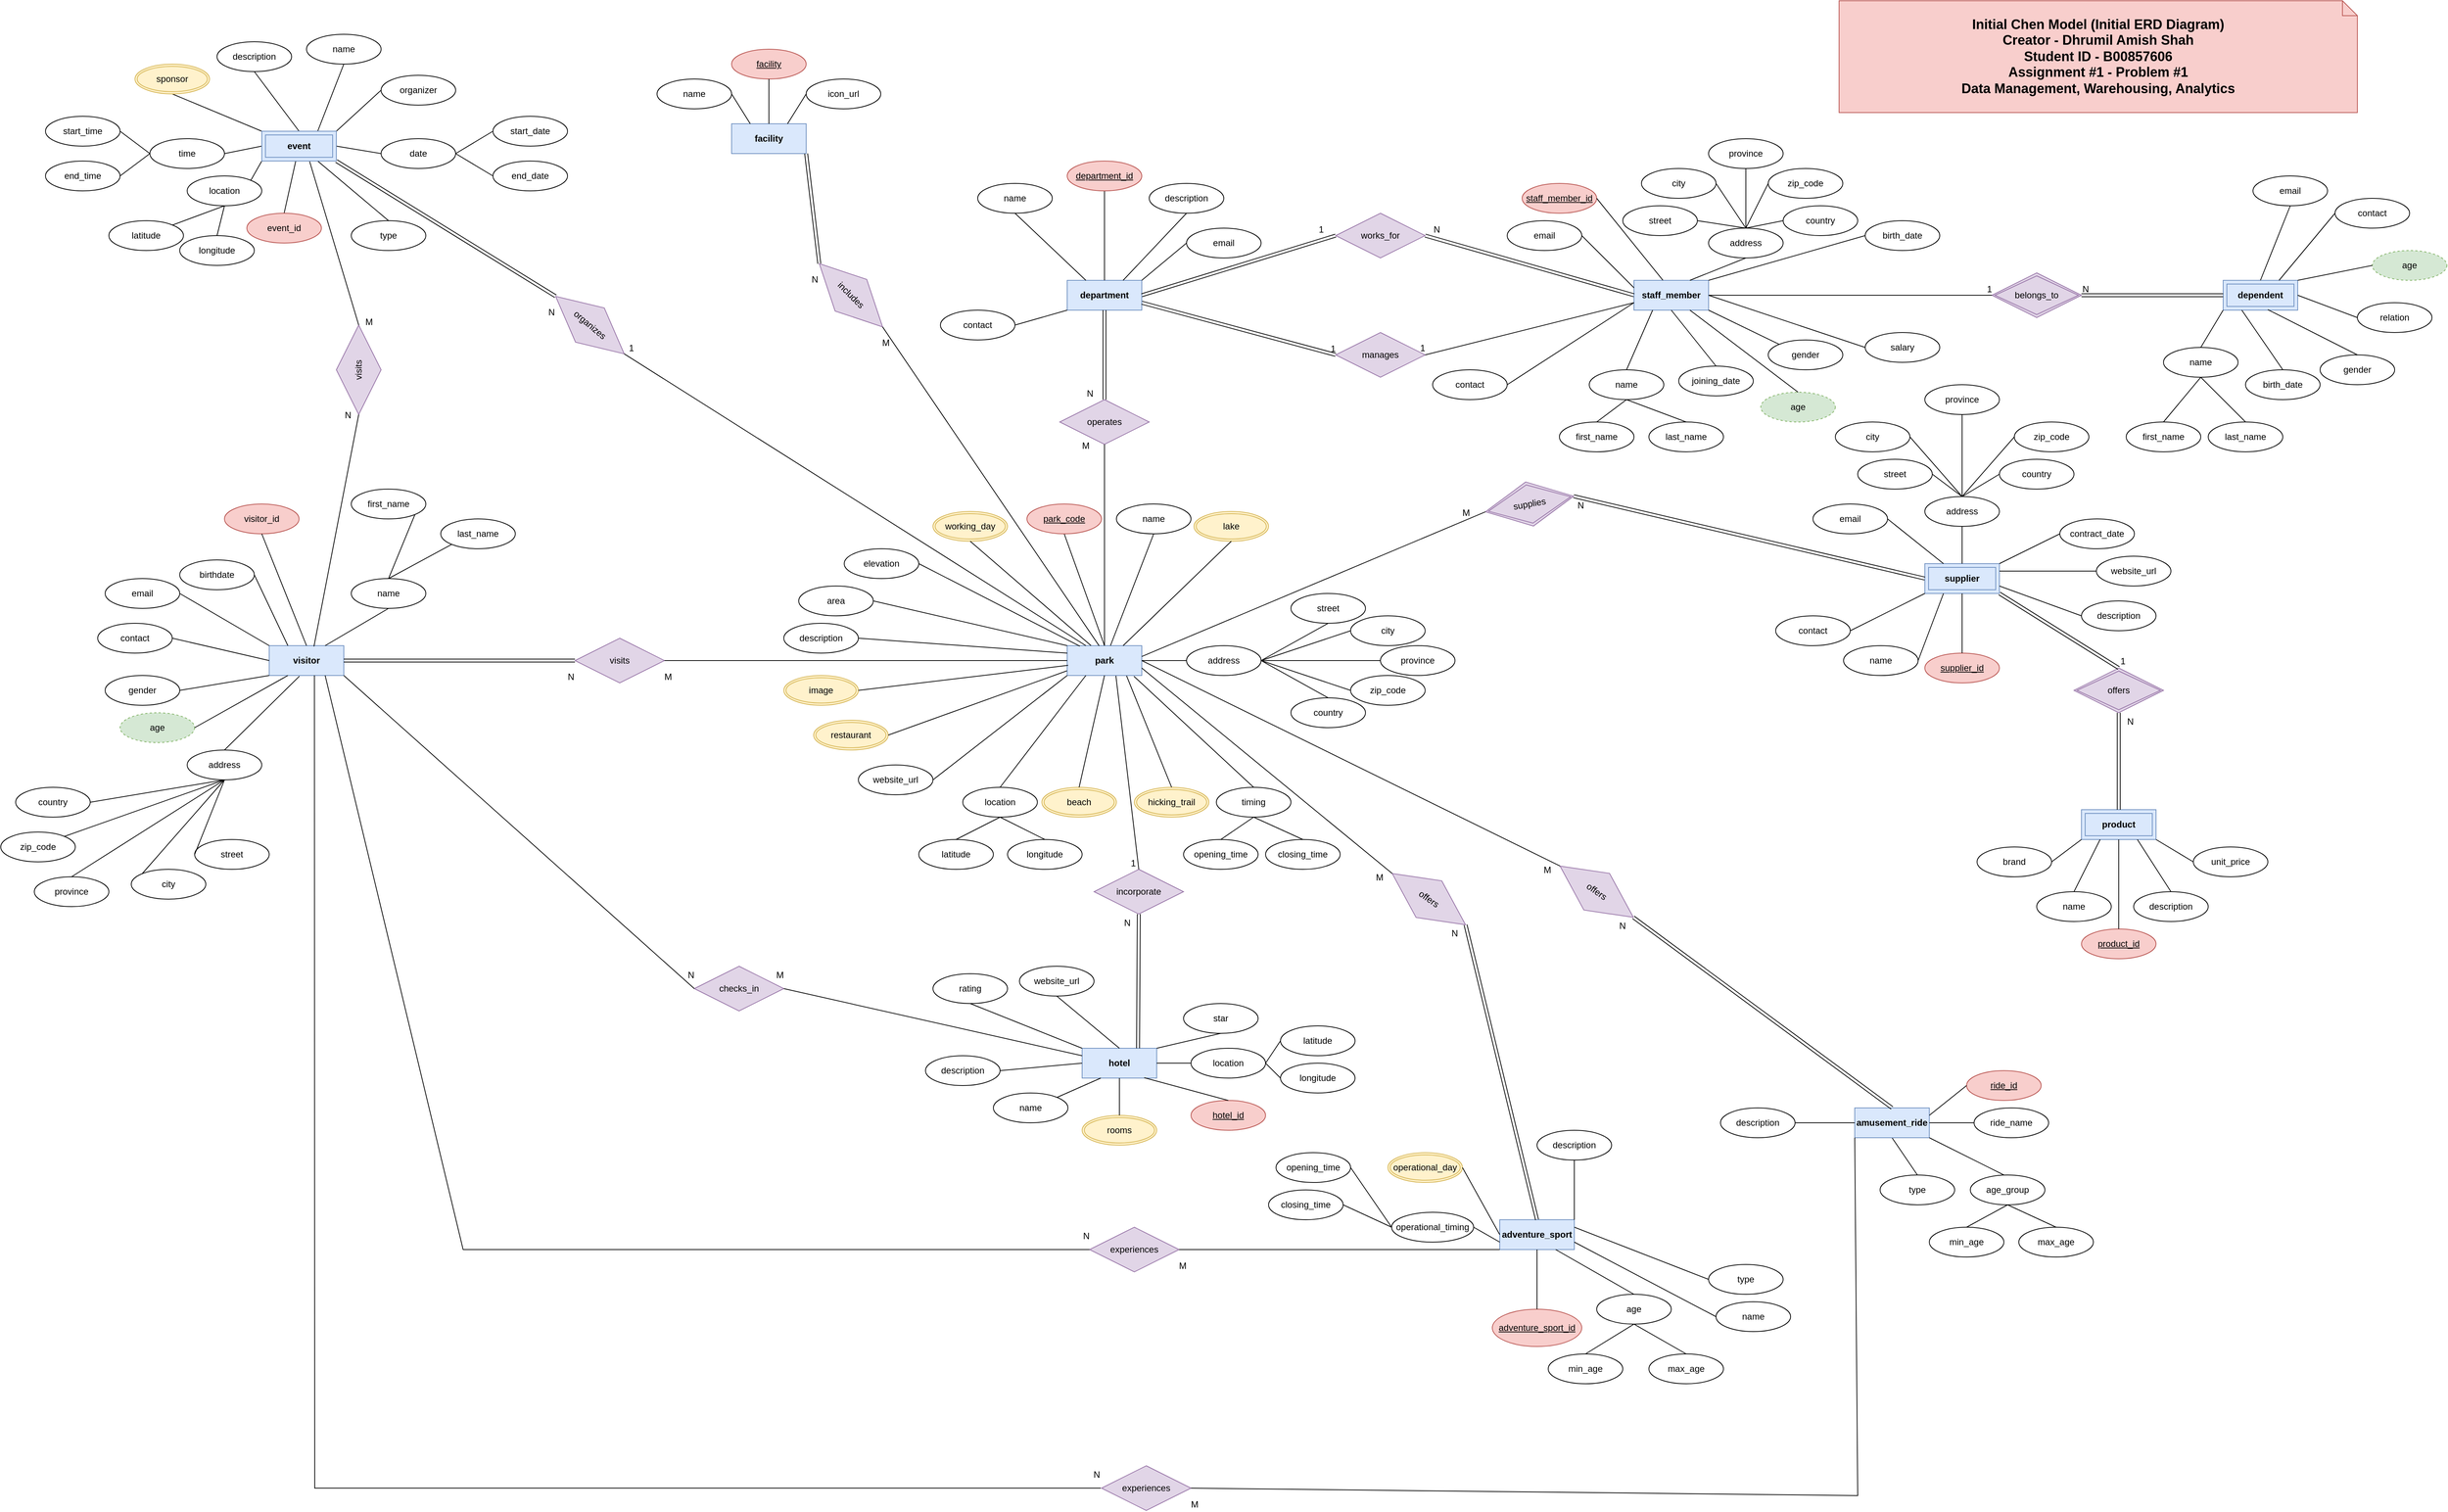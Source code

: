 <mxfile version="14.7.3" type="device"><diagram id="R2lEEEUBdFMjLlhIrx00" name="Page-1"><mxGraphModel dx="371" dy="1782" grid="1" gridSize="10" guides="1" tooltips="1" connect="1" arrows="1" fold="1" page="1" pageScale="1" pageWidth="850" pageHeight="1100" math="0" shadow="0" extFonts="Permanent Marker^https://fonts.googleapis.com/css?family=Permanent+Marker"><root><mxCell id="0"/><mxCell id="1" parent="0"/><mxCell id="7V8xvWxd-aJolCSBnPE_-14" value="&lt;b&gt;park&lt;/b&gt;" style="whiteSpace=wrap;html=1;align=center;fillColor=#dae8fc;strokeColor=#6c8ebf;" parent="1" vertex="1"><mxGeometry x="2430" y="-170" width="100" height="40" as="geometry"/></mxCell><mxCell id="7V8xvWxd-aJolCSBnPE_-25" value="" style="endArrow=none;html=1;rounded=0;entryX=0;entryY=0.5;entryDx=0;entryDy=0;exitX=1;exitY=0.5;exitDx=0;exitDy=0;" parent="1" target="7V8xvWxd-aJolCSBnPE_-58" edge="1"><mxGeometry x="2250" y="-290" as="geometry"><mxPoint x="2650.0" y="-150" as="sourcePoint"/><mxPoint x="2780" y="-150" as="targetPoint"/></mxGeometry></mxCell><mxCell id="7V8xvWxd-aJolCSBnPE_-26" value="" style="endArrow=none;html=1;rounded=0;exitX=1;exitY=0.5;exitDx=0;exitDy=0;entryX=0;entryY=0.5;entryDx=0;entryDy=0;" parent="1" source="7V8xvWxd-aJolCSBnPE_-54" target="7V8xvWxd-aJolCSBnPE_-59" edge="1"><mxGeometry x="2250" y="-290" as="geometry"><mxPoint x="2650.0" y="-150" as="sourcePoint"/><mxPoint x="2725.0" y="-110" as="targetPoint"/></mxGeometry></mxCell><mxCell id="7V8xvWxd-aJolCSBnPE_-39" value="" style="endArrow=none;html=1;rounded=0;exitX=0.5;exitY=1;exitDx=0;exitDy=0;entryX=0.5;entryY=0;entryDx=0;entryDy=0;" parent="1" source="7V8xvWxd-aJolCSBnPE_-52" target="7V8xvWxd-aJolCSBnPE_-14" edge="1"><mxGeometry x="2250" y="-290" as="geometry"><mxPoint x="2480" y="-250" as="sourcePoint"/><mxPoint x="2580" y="-190" as="targetPoint"/></mxGeometry></mxCell><mxCell id="7V8xvWxd-aJolCSBnPE_-43" value="" style="endArrow=none;html=1;rounded=0;exitX=0;exitY=0.5;exitDx=0;exitDy=0;entryX=1;entryY=0.5;entryDx=0;entryDy=0;" parent="1" source="7V8xvWxd-aJolCSBnPE_-54" target="7V8xvWxd-aJolCSBnPE_-14" edge="1"><mxGeometry x="2250" y="-290" as="geometry"><mxPoint x="2550.0" y="-150" as="sourcePoint"/><mxPoint x="2530.0" y="-150" as="targetPoint"/></mxGeometry></mxCell><mxCell id="7V8xvWxd-aJolCSBnPE_-47" value="description" style="ellipse;whiteSpace=wrap;html=1;align=center;" parent="1" vertex="1"><mxGeometry x="2050" y="-200" width="100" height="40" as="geometry"/></mxCell><mxCell id="7V8xvWxd-aJolCSBnPE_-48" value="" style="endArrow=none;html=1;rounded=0;exitX=0;exitY=0.25;exitDx=0;exitDy=0;entryX=1;entryY=0.5;entryDx=0;entryDy=0;" parent="1" source="7V8xvWxd-aJolCSBnPE_-14" target="7V8xvWxd-aJolCSBnPE_-47" edge="1"><mxGeometry x="2180" y="-290" as="geometry"><mxPoint x="2320" y="-170" as="sourcePoint"/><mxPoint x="2530" y="-120" as="targetPoint"/></mxGeometry></mxCell><mxCell id="7V8xvWxd-aJolCSBnPE_-49" value="area" style="ellipse;whiteSpace=wrap;html=1;align=center;" parent="1" vertex="1"><mxGeometry x="2070" y="-250" width="100" height="40" as="geometry"/></mxCell><mxCell id="7V8xvWxd-aJolCSBnPE_-50" value="" style="endArrow=none;html=1;rounded=0;exitX=1;exitY=0.5;exitDx=0;exitDy=0;entryX=0;entryY=0;entryDx=0;entryDy=0;" parent="1" source="7V8xvWxd-aJolCSBnPE_-49" target="7V8xvWxd-aJolCSBnPE_-14" edge="1"><mxGeometry x="2180" y="-290" as="geometry"><mxPoint x="2330" y="-220" as="sourcePoint"/><mxPoint x="2320" y="-180" as="targetPoint"/></mxGeometry></mxCell><mxCell id="7V8xvWxd-aJolCSBnPE_-52" value="park_code" style="ellipse;whiteSpace=wrap;html=1;align=center;fontStyle=4;fillColor=#f8cecc;strokeColor=#b85450;" parent="1" vertex="1"><mxGeometry x="2376" y="-360" width="100" height="40" as="geometry"/></mxCell><mxCell id="7V8xvWxd-aJolCSBnPE_-53" value="name" style="ellipse;whiteSpace=wrap;html=1;align=center;" parent="1" vertex="1"><mxGeometry x="2496" y="-360" width="100" height="40" as="geometry"/></mxCell><mxCell id="7V8xvWxd-aJolCSBnPE_-54" value="address" style="ellipse;whiteSpace=wrap;html=1;align=center;" parent="1" vertex="1"><mxGeometry x="2590" y="-170" width="100" height="40" as="geometry"/></mxCell><mxCell id="7V8xvWxd-aJolCSBnPE_-55" value="street" style="ellipse;whiteSpace=wrap;html=1;align=center;" parent="1" vertex="1"><mxGeometry x="2730" y="-240" width="100" height="40" as="geometry"/></mxCell><mxCell id="7V8xvWxd-aJolCSBnPE_-56" value="country" style="ellipse;whiteSpace=wrap;html=1;align=center;" parent="1" vertex="1"><mxGeometry x="2730" y="-100" width="100" height="40" as="geometry"/></mxCell><mxCell id="7V8xvWxd-aJolCSBnPE_-57" value="city" style="ellipse;whiteSpace=wrap;html=1;align=center;" parent="1" vertex="1"><mxGeometry x="2810" y="-210" width="100" height="40" as="geometry"/></mxCell><mxCell id="7V8xvWxd-aJolCSBnPE_-58" value="province" style="ellipse;whiteSpace=wrap;html=1;align=center;" parent="1" vertex="1"><mxGeometry x="2850" y="-170" width="100" height="40" as="geometry"/></mxCell><mxCell id="7V8xvWxd-aJolCSBnPE_-59" value="zip_code" style="ellipse;whiteSpace=wrap;html=1;align=center;" parent="1" vertex="1"><mxGeometry x="2810" y="-130" width="100" height="40" as="geometry"/></mxCell><mxCell id="7V8xvWxd-aJolCSBnPE_-60" value="" style="endArrow=none;html=1;rounded=0;entryX=0.5;entryY=1;entryDx=0;entryDy=0;exitX=1;exitY=0.5;exitDx=0;exitDy=0;" parent="1" source="7V8xvWxd-aJolCSBnPE_-54" target="7V8xvWxd-aJolCSBnPE_-55" edge="1"><mxGeometry x="2250" y="-290" as="geometry"><mxPoint x="2490" y="-120" as="sourcePoint"/><mxPoint x="2650" y="-120" as="targetPoint"/></mxGeometry></mxCell><mxCell id="7V8xvWxd-aJolCSBnPE_-61" value="" style="endArrow=none;html=1;rounded=0;exitX=1;exitY=0.5;exitDx=0;exitDy=0;entryX=0;entryY=0.5;entryDx=0;entryDy=0;" parent="1" source="7V8xvWxd-aJolCSBnPE_-54" target="7V8xvWxd-aJolCSBnPE_-57" edge="1"><mxGeometry x="2250" y="-290" as="geometry"><mxPoint x="2520" as="sourcePoint"/><mxPoint x="2680" as="targetPoint"/></mxGeometry></mxCell><mxCell id="7V8xvWxd-aJolCSBnPE_-64" value="" style="endArrow=none;html=1;rounded=0;exitX=1;exitY=0.5;exitDx=0;exitDy=0;entryX=0.5;entryY=0;entryDx=0;entryDy=0;" parent="1" source="7V8xvWxd-aJolCSBnPE_-54" target="7V8xvWxd-aJolCSBnPE_-56" edge="1"><mxGeometry x="2250" y="-290" as="geometry"><mxPoint x="2680" y="-120" as="sourcePoint"/><mxPoint x="2755.0" y="-160" as="targetPoint"/></mxGeometry></mxCell><mxCell id="7V8xvWxd-aJolCSBnPE_-65" value="timing" style="ellipse;whiteSpace=wrap;html=1;align=center;" parent="1" vertex="1"><mxGeometry x="2630" y="20" width="100" height="40" as="geometry"/></mxCell><mxCell id="7V8xvWxd-aJolCSBnPE_-66" value="opening_time" style="ellipse;whiteSpace=wrap;html=1;align=center;" parent="1" vertex="1"><mxGeometry x="2586" y="90" width="100" height="40" as="geometry"/></mxCell><mxCell id="7V8xvWxd-aJolCSBnPE_-67" value="closing_time" style="ellipse;whiteSpace=wrap;html=1;align=center;" parent="1" vertex="1"><mxGeometry x="2696" y="90" width="100" height="40" as="geometry"/></mxCell><mxCell id="7V8xvWxd-aJolCSBnPE_-68" value="" style="endArrow=none;html=1;rounded=0;exitX=0.5;exitY=1;exitDx=0;exitDy=0;entryX=0.5;entryY=0;entryDx=0;entryDy=0;" parent="1" source="7V8xvWxd-aJolCSBnPE_-65" target="7V8xvWxd-aJolCSBnPE_-66" edge="1"><mxGeometry x="2250" y="-290" as="geometry"><mxPoint x="2660" y="-140" as="sourcePoint"/><mxPoint x="2710" y="-90" as="targetPoint"/></mxGeometry></mxCell><mxCell id="7V8xvWxd-aJolCSBnPE_-69" value="" style="endArrow=none;html=1;rounded=0;entryX=0.5;entryY=0;entryDx=0;entryDy=0;exitX=0.5;exitY=1;exitDx=0;exitDy=0;" parent="1" source="7V8xvWxd-aJolCSBnPE_-65" target="7V8xvWxd-aJolCSBnPE_-67" edge="1"><mxGeometry x="2250" y="-290" as="geometry"><mxPoint x="2560" y="-30" as="sourcePoint"/><mxPoint x="2720" y="-80" as="targetPoint"/></mxGeometry></mxCell><mxCell id="7V8xvWxd-aJolCSBnPE_-70" value="location" style="ellipse;whiteSpace=wrap;html=1;align=center;" parent="1" vertex="1"><mxGeometry x="2290" y="20" width="100" height="40" as="geometry"/></mxCell><mxCell id="7V8xvWxd-aJolCSBnPE_-71" value="latitude" style="ellipse;whiteSpace=wrap;html=1;align=center;" parent="1" vertex="1"><mxGeometry x="2231" y="90" width="100" height="40" as="geometry"/></mxCell><mxCell id="7V8xvWxd-aJolCSBnPE_-72" value="longitude" style="ellipse;whiteSpace=wrap;html=1;align=center;" parent="1" vertex="1"><mxGeometry x="2350" y="90" width="100" height="40" as="geometry"/></mxCell><mxCell id="7V8xvWxd-aJolCSBnPE_-73" value="" style="endArrow=none;html=1;rounded=0;exitX=0.5;exitY=1;exitDx=0;exitDy=0;entryX=0.5;entryY=0;entryDx=0;entryDy=0;" parent="1" source="7V8xvWxd-aJolCSBnPE_-70" target="7V8xvWxd-aJolCSBnPE_-71" edge="1"><mxGeometry x="2250" y="-290" as="geometry"><mxPoint x="2460" y="-170" as="sourcePoint"/><mxPoint x="2510" y="-120" as="targetPoint"/></mxGeometry></mxCell><mxCell id="7V8xvWxd-aJolCSBnPE_-74" value="" style="endArrow=none;html=1;rounded=0;entryX=0.5;entryY=0;entryDx=0;entryDy=0;exitX=0.5;exitY=1;exitDx=0;exitDy=0;" parent="1" source="7V8xvWxd-aJolCSBnPE_-70" target="7V8xvWxd-aJolCSBnPE_-72" edge="1"><mxGeometry x="2250" y="-290" as="geometry"><mxPoint x="2360" y="-60" as="sourcePoint"/><mxPoint x="2520" y="-110" as="targetPoint"/></mxGeometry></mxCell><mxCell id="7V8xvWxd-aJolCSBnPE_-75" value="elevation" style="ellipse;whiteSpace=wrap;html=1;align=center;" parent="1" vertex="1"><mxGeometry x="2131" y="-300" width="100" height="40" as="geometry"/></mxCell><mxCell id="7V8xvWxd-aJolCSBnPE_-76" value="website_url" style="ellipse;whiteSpace=wrap;html=1;align=center;" parent="1" vertex="1"><mxGeometry x="2150" y="-10" width="100" height="40" as="geometry"/></mxCell><mxCell id="7V8xvWxd-aJolCSBnPE_-77" value="working_day" style="ellipse;shape=doubleEllipse;margin=3;whiteSpace=wrap;html=1;align=center;fillColor=#fff2cc;strokeColor=#d6b656;" parent="1" vertex="1"><mxGeometry x="2250" y="-350" width="100" height="40" as="geometry"/></mxCell><mxCell id="7V8xvWxd-aJolCSBnPE_-79" value="" style="endArrow=none;html=1;rounded=0;entryX=0.5;entryY=1;entryDx=0;entryDy=0;" parent="1" target="7V8xvWxd-aJolCSBnPE_-53" edge="1"><mxGeometry x="2250" y="-290" as="geometry"><mxPoint x="2488" y="-170" as="sourcePoint"/><mxPoint x="2490" y="-160" as="targetPoint"/></mxGeometry></mxCell><mxCell id="7V8xvWxd-aJolCSBnPE_-80" value="" style="endArrow=none;html=1;rounded=0;exitX=0.5;exitY=1;exitDx=0;exitDy=0;entryX=0.319;entryY=-0.004;entryDx=0;entryDy=0;entryPerimeter=0;" parent="1" source="7V8xvWxd-aJolCSBnPE_-77" target="7V8xvWxd-aJolCSBnPE_-14" edge="1"><mxGeometry x="2250" y="-290" as="geometry"><mxPoint x="2500" y="-230" as="sourcePoint"/><mxPoint x="2467" y="-170" as="targetPoint"/></mxGeometry></mxCell><mxCell id="7V8xvWxd-aJolCSBnPE_-81" value="" style="endArrow=none;html=1;rounded=0;entryX=0.169;entryY=0.018;entryDx=0;entryDy=0;exitX=1;exitY=0.5;exitDx=0;exitDy=0;entryPerimeter=0;" parent="1" source="7V8xvWxd-aJolCSBnPE_-75" target="7V8xvWxd-aJolCSBnPE_-14" edge="1"><mxGeometry x="2250" y="-290" as="geometry"><mxPoint x="2330" y="-270" as="sourcePoint"/><mxPoint x="2320" y="-190" as="targetPoint"/></mxGeometry></mxCell><mxCell id="7V8xvWxd-aJolCSBnPE_-83" value="" style="endArrow=none;html=1;rounded=0;exitX=0;exitY=1;exitDx=0;exitDy=0;entryX=1;entryY=0.5;entryDx=0;entryDy=0;" parent="1" source="7V8xvWxd-aJolCSBnPE_-14" target="7V8xvWxd-aJolCSBnPE_-76" edge="1"><mxGeometry x="2250" y="-290" as="geometry"><mxPoint x="2320" y="-150" as="sourcePoint"/><mxPoint x="2540" y="-110" as="targetPoint"/></mxGeometry></mxCell><mxCell id="7V8xvWxd-aJolCSBnPE_-84" value="" style="endArrow=none;html=1;rounded=0;entryX=0.5;entryY=0;entryDx=0;entryDy=0;exitX=0.25;exitY=1;exitDx=0;exitDy=0;" parent="1" source="7V8xvWxd-aJolCSBnPE_-14" target="7V8xvWxd-aJolCSBnPE_-70" edge="1"><mxGeometry x="2250" y="-290" as="geometry"><mxPoint x="2455" y="-130" as="sourcePoint"/><mxPoint x="2550" y="-100" as="targetPoint"/></mxGeometry></mxCell><mxCell id="7V8xvWxd-aJolCSBnPE_-85" value="" style="endArrow=none;html=1;rounded=0;exitX=0.5;exitY=0;exitDx=0;exitDy=0;entryX=0.895;entryY=1.028;entryDx=0;entryDy=0;entryPerimeter=0;" parent="1" source="7V8xvWxd-aJolCSBnPE_-65" target="7V8xvWxd-aJolCSBnPE_-14" edge="1"><mxGeometry x="2250" y="-290" as="geometry"><mxPoint x="2560" y="-170" as="sourcePoint"/><mxPoint x="2395" y="-150" as="targetPoint"/></mxGeometry></mxCell><mxCell id="7V8xvWxd-aJolCSBnPE_-92" value="lake&lt;span style=&quot;color: rgba(0 , 0 , 0 , 0) ; font-family: monospace ; font-size: 0px&quot;&gt;%3CmxGraphModel%3E%3Croot%3E%3CmxCell%20id%3D%220%22%2F%3E%3CmxCell%20id%3D%221%22%20parent%3D%220%22%2F%3E%3CmxCell%20id%3D%222%22%20value%3D%22beach%22%20style%3D%22ellipse%3Bshape%3DdoubleEllipse%3Bmargin%3D3%3BwhiteSpace%3Dwrap%3Bhtml%3D1%3Balign%3Dcenter%3B%22%20vertex%3D%221%22%20parent%3D%221%22%3E%3CmxGeometry%20x%3D%222340%22%20y%3D%22-330%22%20width%3D%22100%22%20height%3D%2240%22%20as%3D%22geometry%22%2F%3E%3C%2FmxCell%3E%3C%2Froot%3E%3C%2FmxGraphModel%3E&lt;/span&gt;" style="ellipse;shape=doubleEllipse;margin=3;whiteSpace=wrap;html=1;align=center;fillColor=#fff2cc;strokeColor=#d6b656;" parent="1" vertex="1"><mxGeometry x="2600" y="-350" width="100" height="40" as="geometry"/></mxCell><mxCell id="7V8xvWxd-aJolCSBnPE_-93" value="hicking_trail" style="ellipse;shape=doubleEllipse;margin=3;whiteSpace=wrap;html=1;align=center;fillColor=#fff2cc;strokeColor=#d6b656;" parent="1" vertex="1"><mxGeometry x="2520" y="20" width="100" height="40" as="geometry"/></mxCell><mxCell id="7V8xvWxd-aJolCSBnPE_-94" value="beach" style="ellipse;shape=doubleEllipse;margin=3;whiteSpace=wrap;html=1;align=center;fillColor=#fff2cc;strokeColor=#d6b656;" parent="1" vertex="1"><mxGeometry x="2396" y="20" width="100" height="40" as="geometry"/></mxCell><mxCell id="7V8xvWxd-aJolCSBnPE_-95" value="" style="endArrow=none;html=1;rounded=0;exitX=0.75;exitY=0;exitDx=0;exitDy=0;entryX=0.5;entryY=1;entryDx=0;entryDy=0;" parent="1" source="7V8xvWxd-aJolCSBnPE_-14" target="7V8xvWxd-aJolCSBnPE_-92" edge="1"><mxGeometry x="2260" y="-280" as="geometry"><mxPoint x="2420" y="-190" as="sourcePoint"/><mxPoint x="2600" y="-280" as="targetPoint"/></mxGeometry></mxCell><mxCell id="7V8xvWxd-aJolCSBnPE_-96" value="" style="endArrow=none;html=1;rounded=0;exitX=0.5;exitY=0;exitDx=0;exitDy=0;entryX=0.5;entryY=1;entryDx=0;entryDy=0;" parent="1" source="7V8xvWxd-aJolCSBnPE_-94" target="7V8xvWxd-aJolCSBnPE_-14" edge="1"><mxGeometry x="2270" y="-270" as="geometry"><mxPoint x="2525" y="-150" as="sourcePoint"/><mxPoint x="2357" y="-149.12" as="targetPoint"/></mxGeometry></mxCell><mxCell id="7V8xvWxd-aJolCSBnPE_-97" value="" style="endArrow=none;html=1;rounded=0;exitX=0.796;exitY=1.012;exitDx=0;exitDy=0;entryX=0.5;entryY=0;entryDx=0;entryDy=0;exitPerimeter=0;" parent="1" source="7V8xvWxd-aJolCSBnPE_-14" target="7V8xvWxd-aJolCSBnPE_-93" edge="1"><mxGeometry x="2280" y="-260" as="geometry"><mxPoint x="2381.9" y="-149.12" as="sourcePoint"/><mxPoint x="2620" y="-260" as="targetPoint"/></mxGeometry></mxCell><mxCell id="7V8xvWxd-aJolCSBnPE_-100" style="edgeStyle=orthogonalEdgeStyle;rounded=0;orthogonalLoop=1;jettySize=auto;html=1;exitX=0.5;exitY=1;exitDx=0;exitDy=0;" parent="1" edge="1"><mxGeometry relative="1" as="geometry"><mxPoint x="2230" y="40" as="sourcePoint"/><mxPoint x="2230" y="40" as="targetPoint"/></mxGeometry></mxCell><mxCell id="7V8xvWxd-aJolCSBnPE_-103" value="&lt;b&gt;department&lt;/b&gt;" style="whiteSpace=wrap;html=1;align=center;fillColor=#dae8fc;strokeColor=#6c8ebf;" parent="1" vertex="1"><mxGeometry x="2430" y="-660" width="100" height="40" as="geometry"/></mxCell><mxCell id="7V8xvWxd-aJolCSBnPE_-107" value="" style="endArrow=none;html=1;rounded=0;entryX=0.5;entryY=0;entryDx=0;entryDy=0;exitX=0.5;exitY=1;exitDx=0;exitDy=0;" parent="1" source="7V8xvWxd-aJolCSBnPE_-123" target="7V8xvWxd-aJolCSBnPE_-103" edge="1"><mxGeometry x="2245" y="-870" as="geometry"><mxPoint x="2475" y="-830" as="sourcePoint"/><mxPoint x="2325" y="-690" as="targetPoint"/></mxGeometry></mxCell><mxCell id="7V8xvWxd-aJolCSBnPE_-108" value="" style="endArrow=none;html=1;rounded=0;entryX=0.25;entryY=0;entryDx=0;entryDy=0;exitX=0.5;exitY=1;exitDx=0;exitDy=0;" parent="1" source="7V8xvWxd-aJolCSBnPE_-122" target="7V8xvWxd-aJolCSBnPE_-103" edge="1"><mxGeometry x="2245" y="-870" as="geometry"><mxPoint x="2335" y="-800" as="sourcePoint"/><mxPoint x="2510" y="-750" as="targetPoint"/></mxGeometry></mxCell><mxCell id="7V8xvWxd-aJolCSBnPE_-110" value="description" style="ellipse;whiteSpace=wrap;html=1;align=center;" parent="1" vertex="1"><mxGeometry x="2540" y="-790" width="100" height="40" as="geometry"/></mxCell><mxCell id="7V8xvWxd-aJolCSBnPE_-111" value="email" style="ellipse;whiteSpace=wrap;html=1;align=center;" parent="1" vertex="1"><mxGeometry x="2590" y="-730" width="100" height="40" as="geometry"/></mxCell><mxCell id="7V8xvWxd-aJolCSBnPE_-112" value="contact" style="ellipse;whiteSpace=wrap;html=1;align=center;" parent="1" vertex="1"><mxGeometry x="2260" y="-620" width="100" height="40" as="geometry"/></mxCell><mxCell id="7V8xvWxd-aJolCSBnPE_-113" value="" style="endArrow=none;html=1;rounded=0;entryX=0.75;entryY=0;entryDx=0;entryDy=0;exitX=0.5;exitY=1;exitDx=0;exitDy=0;" parent="1" source="7V8xvWxd-aJolCSBnPE_-110" target="7V8xvWxd-aJolCSBnPE_-103" edge="1"><mxGeometry x="2245" y="-870" as="geometry"><mxPoint x="2485" y="-820" as="sourcePoint"/><mxPoint x="2485" y="-750" as="targetPoint"/></mxGeometry></mxCell><mxCell id="7V8xvWxd-aJolCSBnPE_-114" value="" style="endArrow=none;html=1;rounded=0;exitX=0;exitY=0.5;exitDx=0;exitDy=0;entryX=1;entryY=0;entryDx=0;entryDy=0;" parent="1" source="7V8xvWxd-aJolCSBnPE_-111" target="7V8xvWxd-aJolCSBnPE_-103" edge="1"><mxGeometry x="2245" y="-870" as="geometry"><mxPoint x="2495" y="-810" as="sourcePoint"/><mxPoint x="2545" y="-730" as="targetPoint"/></mxGeometry></mxCell><mxCell id="7V8xvWxd-aJolCSBnPE_-122" value="name" style="ellipse;whiteSpace=wrap;html=1;align=center;" parent="1" vertex="1"><mxGeometry x="2310" y="-790" width="100" height="40" as="geometry"/></mxCell><mxCell id="7V8xvWxd-aJolCSBnPE_-123" value="&lt;u&gt;department_id&lt;/u&gt;" style="ellipse;whiteSpace=wrap;html=1;align=center;fillColor=#f8cecc;strokeColor=#b85450;" parent="1" vertex="1"><mxGeometry x="2430" y="-820" width="100" height="40" as="geometry"/></mxCell><mxCell id="7V8xvWxd-aJolCSBnPE_-125" value="" style="endArrow=none;html=1;rounded=0;entryX=0;entryY=1;entryDx=0;entryDy=0;exitX=1;exitY=0.5;exitDx=0;exitDy=0;" parent="1" source="7V8xvWxd-aJolCSBnPE_-112" target="7V8xvWxd-aJolCSBnPE_-103" edge="1"><mxGeometry x="2255" y="-860" as="geometry"><mxPoint x="2380" y="-800" as="sourcePoint"/><mxPoint x="2435" y="-740" as="targetPoint"/></mxGeometry></mxCell><mxCell id="7V8xvWxd-aJolCSBnPE_-126" value="operates" style="shape=rhombus;perimeter=rhombusPerimeter;whiteSpace=wrap;html=1;align=center;fillColor=#e1d5e7;strokeColor=#9673a6;" parent="1" vertex="1"><mxGeometry x="2420" y="-500" width="120" height="60" as="geometry"/></mxCell><mxCell id="7V8xvWxd-aJolCSBnPE_-127" value="" style="shape=link;html=1;rounded=0;entryX=0.5;entryY=0;entryDx=0;entryDy=0;exitX=0.5;exitY=1;exitDx=0;exitDy=0;" parent="1" source="7V8xvWxd-aJolCSBnPE_-103" target="7V8xvWxd-aJolCSBnPE_-126" edge="1"><mxGeometry relative="1" as="geometry"><mxPoint x="2250" y="-570" as="sourcePoint"/><mxPoint x="2410" y="-570" as="targetPoint"/></mxGeometry></mxCell><mxCell id="7V8xvWxd-aJolCSBnPE_-128" value="N" style="resizable=0;html=1;align=right;verticalAlign=bottom;" parent="7V8xvWxd-aJolCSBnPE_-127" connectable="0" vertex="1"><mxGeometry x="1" relative="1" as="geometry"><mxPoint x="-15" as="offset"/></mxGeometry></mxCell><mxCell id="7V8xvWxd-aJolCSBnPE_-133" value="" style="endArrow=none;html=1;rounded=0;exitX=0.5;exitY=0;exitDx=0;exitDy=0;entryX=0.5;entryY=1;entryDx=0;entryDy=0;" parent="1" source="7V8xvWxd-aJolCSBnPE_-14" target="7V8xvWxd-aJolCSBnPE_-126" edge="1"><mxGeometry relative="1" as="geometry"><mxPoint x="2477.5" y="-160" as="sourcePoint"/><mxPoint x="2472.5" y="-430" as="targetPoint"/></mxGeometry></mxCell><mxCell id="7V8xvWxd-aJolCSBnPE_-134" value="M" style="resizable=0;html=1;align=right;verticalAlign=bottom;" parent="7V8xvWxd-aJolCSBnPE_-133" connectable="0" vertex="1"><mxGeometry x="1" relative="1" as="geometry"><mxPoint x="-20" y="10" as="offset"/></mxGeometry></mxCell><mxCell id="7V8xvWxd-aJolCSBnPE_-138" value="&lt;b&gt;staff_member&lt;/b&gt;" style="whiteSpace=wrap;html=1;align=center;fillColor=#dae8fc;strokeColor=#6c8ebf;" parent="1" vertex="1"><mxGeometry x="3190" y="-660" width="100" height="40" as="geometry"/></mxCell><mxCell id="7V8xvWxd-aJolCSBnPE_-139" value="staff_member_id" style="ellipse;whiteSpace=wrap;html=1;align=center;fontStyle=4;fillColor=#f8cecc;strokeColor=#b85450;" parent="1" vertex="1"><mxGeometry x="3040" y="-790" width="100" height="40" as="geometry"/></mxCell><mxCell id="7V8xvWxd-aJolCSBnPE_-140" value="birth_date" style="ellipse;whiteSpace=wrap;html=1;align=center;" parent="1" vertex="1"><mxGeometry x="3500" y="-740" width="100" height="40" as="geometry"/></mxCell><mxCell id="7V8xvWxd-aJolCSBnPE_-141" value="salary" style="ellipse;whiteSpace=wrap;html=1;align=center;" parent="1" vertex="1"><mxGeometry x="3500" y="-590" width="100" height="40" as="geometry"/></mxCell><mxCell id="7V8xvWxd-aJolCSBnPE_-142" value="gender" style="ellipse;whiteSpace=wrap;html=1;align=center;" parent="1" vertex="1"><mxGeometry x="3370" y="-580" width="100" height="40" as="geometry"/></mxCell><mxCell id="7V8xvWxd-aJolCSBnPE_-143" value="address" style="ellipse;whiteSpace=wrap;html=1;align=center;" parent="1" vertex="1"><mxGeometry x="3290" y="-730" width="100" height="40" as="geometry"/></mxCell><mxCell id="7V8xvWxd-aJolCSBnPE_-144" value="age" style="ellipse;whiteSpace=wrap;html=1;align=center;dashed=1;fillColor=#d5e8d4;strokeColor=#82b366;" parent="1" vertex="1"><mxGeometry x="3360" y="-510" width="100" height="40" as="geometry"/></mxCell><mxCell id="7V8xvWxd-aJolCSBnPE_-147" value="joining_date" style="ellipse;whiteSpace=wrap;html=1;align=center;" parent="1" vertex="1"><mxGeometry x="3250" y="-545" width="100" height="40" as="geometry"/></mxCell><mxCell id="7V8xvWxd-aJolCSBnPE_-148" value="city" style="ellipse;whiteSpace=wrap;html=1;align=center;" parent="1" vertex="1"><mxGeometry x="3200" y="-810" width="100" height="40" as="geometry"/></mxCell><mxCell id="7V8xvWxd-aJolCSBnPE_-149" value="country" style="ellipse;whiteSpace=wrap;html=1;align=center;" parent="1" vertex="1"><mxGeometry x="3390" y="-760" width="100" height="40" as="geometry"/></mxCell><mxCell id="7V8xvWxd-aJolCSBnPE_-150" value="zip_code" style="ellipse;whiteSpace=wrap;html=1;align=center;" parent="1" vertex="1"><mxGeometry x="3370" y="-810" width="100" height="40" as="geometry"/></mxCell><mxCell id="7V8xvWxd-aJolCSBnPE_-151" value="province" style="ellipse;whiteSpace=wrap;html=1;align=center;" parent="1" vertex="1"><mxGeometry x="3290" y="-850" width="100" height="40" as="geometry"/></mxCell><mxCell id="7V8xvWxd-aJolCSBnPE_-152" value="street" style="ellipse;whiteSpace=wrap;html=1;align=center;" parent="1" vertex="1"><mxGeometry x="3175" y="-760" width="100" height="40" as="geometry"/></mxCell><mxCell id="7V8xvWxd-aJolCSBnPE_-153" value="" style="endArrow=none;html=1;rounded=0;entryX=0.5;entryY=0;entryDx=0;entryDy=0;exitX=1;exitY=0.5;exitDx=0;exitDy=0;" parent="1" source="7V8xvWxd-aJolCSBnPE_-152" target="7V8xvWxd-aJolCSBnPE_-143" edge="1"><mxGeometry x="3000" y="-850" as="geometry"><mxPoint x="3080" y="-960" as="sourcePoint"/><mxPoint x="3240" y="-960" as="targetPoint"/></mxGeometry></mxCell><mxCell id="7V8xvWxd-aJolCSBnPE_-154" value="" style="endArrow=none;html=1;rounded=0;entryX=0.5;entryY=0;entryDx=0;entryDy=0;exitX=1;exitY=0.5;exitDx=0;exitDy=0;" parent="1" source="7V8xvWxd-aJolCSBnPE_-148" target="7V8xvWxd-aJolCSBnPE_-143" edge="1"><mxGeometry x="3000" y="-850" as="geometry"><mxPoint x="3250" y="-850" as="sourcePoint"/><mxPoint x="3300" y="-810" as="targetPoint"/></mxGeometry></mxCell><mxCell id="7V8xvWxd-aJolCSBnPE_-155" value="" style="endArrow=none;html=1;rounded=0;exitX=0.5;exitY=1;exitDx=0;exitDy=0;entryX=0.5;entryY=0;entryDx=0;entryDy=0;" parent="1" source="7V8xvWxd-aJolCSBnPE_-151" target="7V8xvWxd-aJolCSBnPE_-143" edge="1"><mxGeometry x="3000" y="-850" as="geometry"><mxPoint x="3260" y="-840" as="sourcePoint"/><mxPoint x="3290" y="-820" as="targetPoint"/></mxGeometry></mxCell><mxCell id="7V8xvWxd-aJolCSBnPE_-156" value="" style="endArrow=none;html=1;rounded=0;exitX=0;exitY=0.5;exitDx=0;exitDy=0;entryX=0.5;entryY=0;entryDx=0;entryDy=0;" parent="1" source="7V8xvWxd-aJolCSBnPE_-150" target="7V8xvWxd-aJolCSBnPE_-143" edge="1"><mxGeometry x="3000" y="-850" as="geometry"><mxPoint x="3300" y="-940" as="sourcePoint"/><mxPoint x="3290" y="-820" as="targetPoint"/></mxGeometry></mxCell><mxCell id="7V8xvWxd-aJolCSBnPE_-157" value="" style="endArrow=none;html=1;rounded=0;exitX=0;exitY=0.5;exitDx=0;exitDy=0;entryX=0.5;entryY=0;entryDx=0;entryDy=0;" parent="1" source="7V8xvWxd-aJolCSBnPE_-149" target="7V8xvWxd-aJolCSBnPE_-143" edge="1"><mxGeometry x="3000" y="-850" as="geometry"><mxPoint x="3310" y="-930" as="sourcePoint"/><mxPoint x="3310" y="-800" as="targetPoint"/></mxGeometry></mxCell><mxCell id="7V8xvWxd-aJolCSBnPE_-158" value="" style="endArrow=none;html=1;rounded=0;entryX=0.5;entryY=0;entryDx=0;entryDy=0;exitX=0.75;exitY=1;exitDx=0;exitDy=0;" parent="1" source="7V8xvWxd-aJolCSBnPE_-138" target="7V8xvWxd-aJolCSBnPE_-144" edge="1"><mxGeometry x="3000" y="-850" as="geometry"><mxPoint x="3070" y="-580" as="sourcePoint"/><mxPoint x="3230" y="-580" as="targetPoint"/></mxGeometry></mxCell><mxCell id="7V8xvWxd-aJolCSBnPE_-159" value="" style="endArrow=none;html=1;rounded=0;exitX=0;exitY=0;exitDx=0;exitDy=0;entryX=1;entryY=1;entryDx=0;entryDy=0;" parent="1" source="7V8xvWxd-aJolCSBnPE_-142" target="7V8xvWxd-aJolCSBnPE_-138" edge="1"><mxGeometry x="3000" y="-850" as="geometry"><mxPoint x="3320" y="-920.0" as="sourcePoint"/><mxPoint x="3320" y="-790" as="targetPoint"/></mxGeometry></mxCell><mxCell id="7V8xvWxd-aJolCSBnPE_-160" value="" style="endArrow=none;html=1;rounded=0;exitX=0;exitY=0.5;exitDx=0;exitDy=0;entryX=1;entryY=0.5;entryDx=0;entryDy=0;" parent="1" source="7V8xvWxd-aJolCSBnPE_-141" target="7V8xvWxd-aJolCSBnPE_-138" edge="1"><mxGeometry x="3000" y="-850" as="geometry"><mxPoint x="3330" y="-910.0" as="sourcePoint"/><mxPoint x="3330" y="-780" as="targetPoint"/></mxGeometry></mxCell><mxCell id="7V8xvWxd-aJolCSBnPE_-161" value="" style="endArrow=none;html=1;rounded=0;exitX=0;exitY=0.5;exitDx=0;exitDy=0;entryX=1;entryY=0;entryDx=0;entryDy=0;" parent="1" source="7V8xvWxd-aJolCSBnPE_-140" target="7V8xvWxd-aJolCSBnPE_-138" edge="1"><mxGeometry x="3000" y="-850" as="geometry"><mxPoint x="3340" y="-900.0" as="sourcePoint"/><mxPoint x="3340" y="-770" as="targetPoint"/></mxGeometry></mxCell><mxCell id="7V8xvWxd-aJolCSBnPE_-162" value="" style="endArrow=none;html=1;rounded=0;exitX=0.5;exitY=1;exitDx=0;exitDy=0;entryX=0.75;entryY=0;entryDx=0;entryDy=0;" parent="1" source="7V8xvWxd-aJolCSBnPE_-143" target="7V8xvWxd-aJolCSBnPE_-138" edge="1"><mxGeometry x="3000" y="-850" as="geometry"><mxPoint x="3350" y="-890.0" as="sourcePoint"/><mxPoint x="3350" y="-760" as="targetPoint"/></mxGeometry></mxCell><mxCell id="7V8xvWxd-aJolCSBnPE_-163" value="" style="endArrow=none;html=1;rounded=0;entryX=0.5;entryY=0;entryDx=0;entryDy=0;exitX=0.5;exitY=1;exitDx=0;exitDy=0;" parent="1" source="7V8xvWxd-aJolCSBnPE_-138" target="7V8xvWxd-aJolCSBnPE_-147" edge="1"><mxGeometry x="3000" y="-850" as="geometry"><mxPoint x="3250" y="-610" as="sourcePoint"/><mxPoint x="3360" y="-750" as="targetPoint"/></mxGeometry></mxCell><mxCell id="7V8xvWxd-aJolCSBnPE_-164" value="" style="endArrow=none;html=1;rounded=0;entryX=1;entryY=0.5;entryDx=0;entryDy=0;exitX=0;exitY=0.75;exitDx=0;exitDy=0;" parent="1" source="7V8xvWxd-aJolCSBnPE_-138" target="7V8xvWxd-aJolCSBnPE_-177" edge="1"><mxGeometry x="3000" y="-850" as="geometry"><mxPoint x="3190" y="-640" as="sourcePoint"/><mxPoint x="3110" y="-620" as="targetPoint"/></mxGeometry></mxCell><mxCell id="7V8xvWxd-aJolCSBnPE_-165" value="" style="endArrow=none;html=1;rounded=0;exitX=0;exitY=0.25;exitDx=0;exitDy=0;entryX=1;entryY=0.5;entryDx=0;entryDy=0;" parent="1" source="7V8xvWxd-aJolCSBnPE_-138" target="7V8xvWxd-aJolCSBnPE_-176" edge="1"><mxGeometry x="3000" y="-850" as="geometry"><mxPoint x="3380" y="-860.0" as="sourcePoint"/><mxPoint x="3100.0" y="-670" as="targetPoint"/></mxGeometry></mxCell><mxCell id="7V8xvWxd-aJolCSBnPE_-166" value="" style="endArrow=none;html=1;rounded=0;exitX=0.387;exitY=-0.005;exitDx=0;exitDy=0;entryX=1;entryY=0.5;entryDx=0;entryDy=0;exitPerimeter=0;" parent="1" source="7V8xvWxd-aJolCSBnPE_-138" target="7V8xvWxd-aJolCSBnPE_-139" edge="1"><mxGeometry x="3000" y="-850" as="geometry"><mxPoint x="3390" y="-850.0" as="sourcePoint"/><mxPoint x="3390" y="-720" as="targetPoint"/></mxGeometry></mxCell><mxCell id="7V8xvWxd-aJolCSBnPE_-167" value="name" style="ellipse;whiteSpace=wrap;html=1;align=center;" parent="1" vertex="1"><mxGeometry x="3130" y="-540" width="100" height="40" as="geometry"/></mxCell><mxCell id="7V8xvWxd-aJolCSBnPE_-168" value="last_name" style="ellipse;whiteSpace=wrap;html=1;align=center;" parent="1" vertex="1"><mxGeometry x="3210" y="-470" width="100" height="40" as="geometry"/></mxCell><mxCell id="7V8xvWxd-aJolCSBnPE_-169" value="first_name" style="ellipse;whiteSpace=wrap;html=1;align=center;" parent="1" vertex="1"><mxGeometry x="3090" y="-470" width="100" height="40" as="geometry"/></mxCell><mxCell id="7V8xvWxd-aJolCSBnPE_-170" value="" style="endArrow=none;html=1;rounded=0;entryX=0.5;entryY=0;entryDx=0;entryDy=0;exitX=0.5;exitY=1;exitDx=0;exitDy=0;" parent="1" source="7V8xvWxd-aJolCSBnPE_-167" target="7V8xvWxd-aJolCSBnPE_-169" edge="1"><mxGeometry x="3000" y="-850" as="geometry"><mxPoint x="3200" y="-620" as="sourcePoint"/><mxPoint x="3120" y="-610" as="targetPoint"/></mxGeometry></mxCell><mxCell id="7V8xvWxd-aJolCSBnPE_-171" value="" style="endArrow=none;html=1;rounded=0;entryX=0.5;entryY=0;entryDx=0;entryDy=0;exitX=0.5;exitY=1;exitDx=0;exitDy=0;" parent="1" source="7V8xvWxd-aJolCSBnPE_-167" target="7V8xvWxd-aJolCSBnPE_-168" edge="1"><mxGeometry x="3000" y="-850" as="geometry"><mxPoint x="3210" y="-610" as="sourcePoint"/><mxPoint x="3130" y="-600" as="targetPoint"/></mxGeometry></mxCell><mxCell id="7V8xvWxd-aJolCSBnPE_-172" value="" style="endArrow=none;html=1;rounded=0;entryX=0.5;entryY=0;entryDx=0;entryDy=0;exitX=0.25;exitY=1;exitDx=0;exitDy=0;" parent="1" source="7V8xvWxd-aJolCSBnPE_-138" target="7V8xvWxd-aJolCSBnPE_-167" edge="1"><mxGeometry x="3000" y="-850" as="geometry"><mxPoint x="3220" y="-600" as="sourcePoint"/><mxPoint x="3140" y="-590" as="targetPoint"/></mxGeometry></mxCell><mxCell id="7V8xvWxd-aJolCSBnPE_-173" style="edgeStyle=orthogonalEdgeStyle;rounded=0;orthogonalLoop=1;jettySize=auto;html=1;exitX=0.5;exitY=1;exitDx=0;exitDy=0;" parent="1" source="7V8xvWxd-aJolCSBnPE_-139" target="7V8xvWxd-aJolCSBnPE_-139" edge="1"><mxGeometry x="3000" y="-850" as="geometry"/></mxCell><mxCell id="7V8xvWxd-aJolCSBnPE_-176" value="email" style="ellipse;whiteSpace=wrap;html=1;align=center;" parent="1" vertex="1"><mxGeometry x="3020" y="-740" width="100" height="40" as="geometry"/></mxCell><mxCell id="7V8xvWxd-aJolCSBnPE_-177" value="contact" style="ellipse;whiteSpace=wrap;html=1;align=center;" parent="1" vertex="1"><mxGeometry x="2920" y="-540" width="100" height="40" as="geometry"/></mxCell><mxCell id="7V8xvWxd-aJolCSBnPE_-179" value="works_for" style="shape=rhombus;perimeter=rhombusPerimeter;whiteSpace=wrap;html=1;align=center;fillColor=#e1d5e7;strokeColor=#9673a6;" parent="1" vertex="1"><mxGeometry x="2790" y="-750" width="120" height="60" as="geometry"/></mxCell><mxCell id="7V8xvWxd-aJolCSBnPE_-180" value="" style="shape=link;html=1;rounded=0;exitX=0;exitY=0.5;exitDx=0;exitDy=0;entryX=1;entryY=0.5;entryDx=0;entryDy=0;" parent="1" source="7V8xvWxd-aJolCSBnPE_-138" target="7V8xvWxd-aJolCSBnPE_-179" edge="1"><mxGeometry relative="1" as="geometry"><mxPoint x="2490" y="-610" as="sourcePoint"/><mxPoint x="2740" y="-680" as="targetPoint"/></mxGeometry></mxCell><mxCell id="7V8xvWxd-aJolCSBnPE_-181" value="N" style="resizable=0;html=1;align=right;verticalAlign=bottom;" parent="7V8xvWxd-aJolCSBnPE_-180" connectable="0" vertex="1"><mxGeometry x="1" relative="1" as="geometry"><mxPoint x="20" as="offset"/></mxGeometry></mxCell><mxCell id="7V8xvWxd-aJolCSBnPE_-182" value="" style="shape=link;html=1;rounded=0;entryX=0;entryY=0.5;entryDx=0;entryDy=0;exitX=1;exitY=0.5;exitDx=0;exitDy=0;" parent="1" source="7V8xvWxd-aJolCSBnPE_-103" target="7V8xvWxd-aJolCSBnPE_-179" edge="1"><mxGeometry relative="1" as="geometry"><mxPoint x="2500" y="-600" as="sourcePoint"/><mxPoint x="2500" y="-480" as="targetPoint"/></mxGeometry></mxCell><mxCell id="7V8xvWxd-aJolCSBnPE_-183" value="1" style="resizable=0;html=1;align=right;verticalAlign=bottom;" parent="7V8xvWxd-aJolCSBnPE_-182" connectable="0" vertex="1"><mxGeometry x="1" relative="1" as="geometry"><mxPoint x="-15" as="offset"/></mxGeometry></mxCell><mxCell id="7V8xvWxd-aJolCSBnPE_-184" value="manages" style="shape=rhombus;perimeter=rhombusPerimeter;whiteSpace=wrap;html=1;align=center;fillColor=#e1d5e7;strokeColor=#9673a6;" parent="1" vertex="1"><mxGeometry x="2790" y="-590" width="120" height="60" as="geometry"/></mxCell><mxCell id="7V8xvWxd-aJolCSBnPE_-185" value="" style="shape=link;html=1;rounded=0;exitX=1;exitY=0.75;exitDx=0;exitDy=0;entryX=0;entryY=0.5;entryDx=0;entryDy=0;" parent="1" source="7V8xvWxd-aJolCSBnPE_-103" target="7V8xvWxd-aJolCSBnPE_-184" edge="1"><mxGeometry relative="1" as="geometry"><mxPoint x="2540" y="-630" as="sourcePoint"/><mxPoint x="2660" y="-510" as="targetPoint"/></mxGeometry></mxCell><mxCell id="7V8xvWxd-aJolCSBnPE_-186" value="1" style="resizable=0;html=1;align=right;verticalAlign=bottom;" parent="7V8xvWxd-aJolCSBnPE_-185" connectable="0" vertex="1"><mxGeometry x="1" relative="1" as="geometry"><mxPoint as="offset"/></mxGeometry></mxCell><mxCell id="7V8xvWxd-aJolCSBnPE_-187" value="" style="endArrow=none;html=1;rounded=0;entryX=1;entryY=0.5;entryDx=0;entryDy=0;exitX=0;exitY=0.75;exitDx=0;exitDy=0;" parent="1" source="7V8xvWxd-aJolCSBnPE_-138" target="7V8xvWxd-aJolCSBnPE_-184" edge="1"><mxGeometry relative="1" as="geometry"><mxPoint x="2820" y="-540" as="sourcePoint"/><mxPoint x="2980" y="-540" as="targetPoint"/></mxGeometry></mxCell><mxCell id="7V8xvWxd-aJolCSBnPE_-188" value="1" style="resizable=0;html=1;align=right;verticalAlign=bottom;" parent="7V8xvWxd-aJolCSBnPE_-187" connectable="0" vertex="1"><mxGeometry x="1" relative="1" as="geometry"/></mxCell><mxCell id="7V8xvWxd-aJolCSBnPE_-196" value="&lt;b&gt;dependent&lt;/b&gt;" style="shape=ext;margin=3;double=1;whiteSpace=wrap;html=1;align=center;fillColor=#dae8fc;strokeColor=#6c8ebf;" parent="1" vertex="1"><mxGeometry x="3980" y="-660" width="100" height="40" as="geometry"/></mxCell><mxCell id="7V8xvWxd-aJolCSBnPE_-197" value="name" style="ellipse;whiteSpace=wrap;html=1;align=center;" parent="1" vertex="1"><mxGeometry x="3900" y="-570" width="100" height="40" as="geometry"/></mxCell><mxCell id="7V8xvWxd-aJolCSBnPE_-198" value="first_name" style="ellipse;whiteSpace=wrap;html=1;align=center;" parent="1" vertex="1"><mxGeometry x="3850" y="-470" width="100" height="40" as="geometry"/></mxCell><mxCell id="7V8xvWxd-aJolCSBnPE_-201" value="age" style="ellipse;whiteSpace=wrap;html=1;align=center;dashed=1;fillColor=#d5e8d4;strokeColor=#82b366;" parent="1" vertex="1"><mxGeometry x="4180" y="-700" width="100" height="40" as="geometry"/></mxCell><mxCell id="7V8xvWxd-aJolCSBnPE_-202" value="last_name" style="ellipse;whiteSpace=wrap;html=1;align=center;" parent="1" vertex="1"><mxGeometry x="3960" y="-470" width="100" height="40" as="geometry"/></mxCell><mxCell id="7V8xvWxd-aJolCSBnPE_-203" value="gender" style="ellipse;whiteSpace=wrap;html=1;align=center;" parent="1" vertex="1"><mxGeometry x="4110" y="-560" width="100" height="40" as="geometry"/></mxCell><mxCell id="7V8xvWxd-aJolCSBnPE_-204" value="birth_date" style="ellipse;whiteSpace=wrap;html=1;align=center;" parent="1" vertex="1"><mxGeometry x="4010" y="-540" width="100" height="40" as="geometry"/></mxCell><mxCell id="7V8xvWxd-aJolCSBnPE_-205" value="email" style="ellipse;whiteSpace=wrap;html=1;align=center;" parent="1" vertex="1"><mxGeometry x="4020" y="-800" width="100" height="40" as="geometry"/></mxCell><mxCell id="7V8xvWxd-aJolCSBnPE_-206" value="contact" style="ellipse;whiteSpace=wrap;html=1;align=center;" parent="1" vertex="1"><mxGeometry x="4130" y="-770" width="100" height="40" as="geometry"/></mxCell><mxCell id="7V8xvWxd-aJolCSBnPE_-207" value="relation" style="ellipse;whiteSpace=wrap;html=1;align=center;" parent="1" vertex="1"><mxGeometry x="4160" y="-630" width="100" height="40" as="geometry"/></mxCell><mxCell id="7V8xvWxd-aJolCSBnPE_-208" value="" style="endArrow=none;html=1;rounded=0;exitX=0.5;exitY=0;exitDx=0;exitDy=0;entryX=0;entryY=1;entryDx=0;entryDy=0;" parent="1" source="7V8xvWxd-aJolCSBnPE_-197" target="7V8xvWxd-aJolCSBnPE_-196" edge="1"><mxGeometry x="3010" y="-840" as="geometry"><mxPoint x="3430" y="-600" as="sourcePoint"/><mxPoint x="3300" y="-630" as="targetPoint"/></mxGeometry></mxCell><mxCell id="7V8xvWxd-aJolCSBnPE_-209" value="" style="endArrow=none;html=1;rounded=0;exitX=0.5;exitY=0;exitDx=0;exitDy=0;entryX=0.5;entryY=1;entryDx=0;entryDy=0;" parent="1" source="7V8xvWxd-aJolCSBnPE_-198" target="7V8xvWxd-aJolCSBnPE_-197" edge="1"><mxGeometry x="3020" y="-830" as="geometry"><mxPoint x="3960" y="-560" as="sourcePoint"/><mxPoint x="3990" y="-610" as="targetPoint"/></mxGeometry></mxCell><mxCell id="7V8xvWxd-aJolCSBnPE_-210" value="" style="endArrow=none;html=1;rounded=0;entryX=0.5;entryY=1;entryDx=0;entryDy=0;exitX=0.5;exitY=0;exitDx=0;exitDy=0;" parent="1" source="7V8xvWxd-aJolCSBnPE_-202" target="7V8xvWxd-aJolCSBnPE_-197" edge="1"><mxGeometry x="3030" y="-820" as="geometry"><mxPoint x="4000" y="-470" as="sourcePoint"/><mxPoint x="4000" y="-600" as="targetPoint"/></mxGeometry></mxCell><mxCell id="7V8xvWxd-aJolCSBnPE_-211" value="" style="endArrow=none;html=1;rounded=0;exitX=0.5;exitY=0;exitDx=0;exitDy=0;entryX=0.25;entryY=1;entryDx=0;entryDy=0;" parent="1" source="7V8xvWxd-aJolCSBnPE_-204" target="7V8xvWxd-aJolCSBnPE_-196" edge="1"><mxGeometry x="3040" y="-810" as="geometry"><mxPoint x="3980" y="-540" as="sourcePoint"/><mxPoint x="4010" y="-590" as="targetPoint"/></mxGeometry></mxCell><mxCell id="7V8xvWxd-aJolCSBnPE_-212" value="" style="endArrow=none;html=1;rounded=0;exitX=0.5;exitY=0;exitDx=0;exitDy=0;entryX=0.599;entryY=0.982;entryDx=0;entryDy=0;entryPerimeter=0;" parent="1" source="7V8xvWxd-aJolCSBnPE_-203" target="7V8xvWxd-aJolCSBnPE_-196" edge="1"><mxGeometry x="3050" y="-800" as="geometry"><mxPoint x="4070" y="-530" as="sourcePoint"/><mxPoint x="4015" y="-610" as="targetPoint"/></mxGeometry></mxCell><mxCell id="7V8xvWxd-aJolCSBnPE_-213" value="" style="endArrow=none;html=1;rounded=0;exitX=0;exitY=0.5;exitDx=0;exitDy=0;entryX=1;entryY=0.5;entryDx=0;entryDy=0;" parent="1" source="7V8xvWxd-aJolCSBnPE_-207" target="7V8xvWxd-aJolCSBnPE_-196" edge="1"><mxGeometry x="3060" y="-790" as="geometry"><mxPoint x="4170" y="-550" as="sourcePoint"/><mxPoint x="4049.9" y="-610.72" as="targetPoint"/></mxGeometry></mxCell><mxCell id="7V8xvWxd-aJolCSBnPE_-214" value="" style="endArrow=none;html=1;rounded=0;exitX=0;exitY=0.5;exitDx=0;exitDy=0;entryX=1;entryY=0;entryDx=0;entryDy=0;" parent="1" source="7V8xvWxd-aJolCSBnPE_-201" target="7V8xvWxd-aJolCSBnPE_-196" edge="1"><mxGeometry x="3070" y="-780" as="geometry"><mxPoint x="4170" y="-610" as="sourcePoint"/><mxPoint x="4090" y="-630" as="targetPoint"/></mxGeometry></mxCell><mxCell id="7V8xvWxd-aJolCSBnPE_-215" value="" style="endArrow=none;html=1;rounded=0;exitX=0;exitY=0.5;exitDx=0;exitDy=0;entryX=0.75;entryY=0;entryDx=0;entryDy=0;" parent="1" source="7V8xvWxd-aJolCSBnPE_-206" target="7V8xvWxd-aJolCSBnPE_-196" edge="1"><mxGeometry x="3080" y="-770" as="geometry"><mxPoint x="4190.0" y="-670" as="sourcePoint"/><mxPoint x="4090" y="-650" as="targetPoint"/></mxGeometry></mxCell><mxCell id="7V8xvWxd-aJolCSBnPE_-216" value="" style="endArrow=none;html=1;rounded=0;exitX=0.5;exitY=1;exitDx=0;exitDy=0;entryX=0.5;entryY=0;entryDx=0;entryDy=0;" parent="1" source="7V8xvWxd-aJolCSBnPE_-205" target="7V8xvWxd-aJolCSBnPE_-196" edge="1"><mxGeometry x="3090" y="-760" as="geometry"><mxPoint x="4140.0" y="-740" as="sourcePoint"/><mxPoint x="4065" y="-650" as="targetPoint"/></mxGeometry></mxCell><mxCell id="7V8xvWxd-aJolCSBnPE_-218" value="belongs_to" style="shape=rhombus;double=1;perimeter=rhombusPerimeter;whiteSpace=wrap;html=1;align=center;fillColor=#e1d5e7;strokeColor=#9673a6;" parent="1" vertex="1"><mxGeometry x="3670" y="-670" width="120" height="60" as="geometry"/></mxCell><mxCell id="7V8xvWxd-aJolCSBnPE_-220" value="" style="endArrow=none;html=1;rounded=0;entryX=0;entryY=0.5;entryDx=0;entryDy=0;exitX=1;exitY=0.5;exitDx=0;exitDy=0;" parent="1" source="7V8xvWxd-aJolCSBnPE_-138" target="7V8xvWxd-aJolCSBnPE_-218" edge="1"><mxGeometry relative="1" as="geometry"><mxPoint x="3310" y="-640" as="sourcePoint"/><mxPoint x="3380" y="-650" as="targetPoint"/></mxGeometry></mxCell><mxCell id="7V8xvWxd-aJolCSBnPE_-221" value="1" style="resizable=0;html=1;align=right;verticalAlign=bottom;" parent="7V8xvWxd-aJolCSBnPE_-220" connectable="0" vertex="1"><mxGeometry x="1" relative="1" as="geometry"/></mxCell><mxCell id="7V8xvWxd-aJolCSBnPE_-222" value="" style="shape=link;html=1;rounded=0;exitX=0;exitY=0.5;exitDx=0;exitDy=0;entryX=1;entryY=0.5;entryDx=0;entryDy=0;" parent="1" source="7V8xvWxd-aJolCSBnPE_-196" target="7V8xvWxd-aJolCSBnPE_-218" edge="1"><mxGeometry relative="1" as="geometry"><mxPoint x="3870" y="-750" as="sourcePoint"/><mxPoint x="3800" y="-540" as="targetPoint"/></mxGeometry></mxCell><mxCell id="7V8xvWxd-aJolCSBnPE_-223" value="N" style="resizable=0;html=1;align=right;verticalAlign=bottom;" parent="7V8xvWxd-aJolCSBnPE_-222" connectable="0" vertex="1"><mxGeometry x="1" relative="1" as="geometry"><mxPoint x="10" as="offset"/></mxGeometry></mxCell><mxCell id="7V8xvWxd-aJolCSBnPE_-224" value="&lt;b&gt;visitor&lt;/b&gt;" style="whiteSpace=wrap;html=1;align=center;fillColor=#dae8fc;strokeColor=#6c8ebf;" parent="1" vertex="1"><mxGeometry x="1360" y="-170" width="100" height="40" as="geometry"/></mxCell><mxCell id="7V8xvWxd-aJolCSBnPE_-225" value="address" style="ellipse;whiteSpace=wrap;html=1;align=center;" parent="1" vertex="1"><mxGeometry x="1250" y="-30" width="100" height="40" as="geometry"/></mxCell><mxCell id="7V8xvWxd-aJolCSBnPE_-226" value="email" style="ellipse;whiteSpace=wrap;html=1;align=center;" parent="1" vertex="1"><mxGeometry x="1140" y="-260" width="100" height="40" as="geometry"/></mxCell><mxCell id="7V8xvWxd-aJolCSBnPE_-227" value="birthdate" style="ellipse;whiteSpace=wrap;html=1;align=center;" parent="1" vertex="1"><mxGeometry x="1240" y="-285" width="100" height="40" as="geometry"/></mxCell><mxCell id="7V8xvWxd-aJolCSBnPE_-228" value="contact" style="ellipse;whiteSpace=wrap;html=1;align=center;" parent="1" vertex="1"><mxGeometry x="1130" y="-200" width="100" height="40" as="geometry"/></mxCell><mxCell id="7V8xvWxd-aJolCSBnPE_-229" value="last_name" style="ellipse;whiteSpace=wrap;html=1;align=center;" parent="1" vertex="1"><mxGeometry x="1590" y="-340" width="100" height="40" as="geometry"/></mxCell><mxCell id="7V8xvWxd-aJolCSBnPE_-230" value="name" style="ellipse;whiteSpace=wrap;html=1;align=center;" parent="1" vertex="1"><mxGeometry x="1470" y="-260" width="100" height="40" as="geometry"/></mxCell><mxCell id="7V8xvWxd-aJolCSBnPE_-231" value="visitor_id" style="ellipse;whiteSpace=wrap;html=1;align=center;fillColor=#f8cecc;strokeColor=#b85450;" parent="1" vertex="1"><mxGeometry x="1300" y="-360" width="100" height="40" as="geometry"/></mxCell><mxCell id="7V8xvWxd-aJolCSBnPE_-232" value="zip_code" style="ellipse;whiteSpace=wrap;html=1;align=center;" parent="1" vertex="1"><mxGeometry x="1000" y="80" width="100" height="40" as="geometry"/></mxCell><mxCell id="7V8xvWxd-aJolCSBnPE_-233" value="country" style="ellipse;whiteSpace=wrap;html=1;align=center;" parent="1" vertex="1"><mxGeometry x="1020" y="20" width="100" height="40" as="geometry"/></mxCell><mxCell id="7V8xvWxd-aJolCSBnPE_-234" value="city" style="ellipse;whiteSpace=wrap;html=1;align=center;" parent="1" vertex="1"><mxGeometry x="1175" y="130" width="100" height="40" as="geometry"/></mxCell><mxCell id="7V8xvWxd-aJolCSBnPE_-235" value="province" style="ellipse;whiteSpace=wrap;html=1;align=center;" parent="1" vertex="1"><mxGeometry x="1045" y="140" width="100" height="40" as="geometry"/></mxCell><mxCell id="7V8xvWxd-aJolCSBnPE_-236" value="street" style="ellipse;whiteSpace=wrap;html=1;align=center;" parent="1" vertex="1"><mxGeometry x="1260" y="90" width="100" height="40" as="geometry"/></mxCell><mxCell id="7V8xvWxd-aJolCSBnPE_-237" value="gender" style="ellipse;whiteSpace=wrap;html=1;align=center;" parent="1" vertex="1"><mxGeometry x="1140" y="-130" width="100" height="40" as="geometry"/></mxCell><mxCell id="7V8xvWxd-aJolCSBnPE_-238" value="first_name" style="ellipse;whiteSpace=wrap;html=1;align=center;" parent="1" vertex="1"><mxGeometry x="1470" y="-380" width="100" height="40" as="geometry"/></mxCell><mxCell id="7V8xvWxd-aJolCSBnPE_-240" value="" style="endArrow=none;html=1;rounded=0;exitX=0.5;exitY=1;exitDx=0;exitDy=0;entryX=0.5;entryY=0;entryDx=0;entryDy=0;" parent="1" source="7V8xvWxd-aJolCSBnPE_-231" target="7V8xvWxd-aJolCSBnPE_-224" edge="1"><mxGeometry relative="1" as="geometry"><mxPoint x="1360" y="-120" as="sourcePoint"/><mxPoint x="1520" y="-120" as="targetPoint"/></mxGeometry></mxCell><mxCell id="7V8xvWxd-aJolCSBnPE_-241" value="" style="endArrow=none;html=1;rounded=0;exitX=0.75;exitY=0;exitDx=0;exitDy=0;entryX=0.5;entryY=1;entryDx=0;entryDy=0;" parent="1" source="7V8xvWxd-aJolCSBnPE_-224" target="7V8xvWxd-aJolCSBnPE_-230" edge="1"><mxGeometry relative="1" as="geometry"><mxPoint x="1460" y="-170" as="sourcePoint"/><mxPoint x="1620" y="-170" as="targetPoint"/></mxGeometry></mxCell><mxCell id="7V8xvWxd-aJolCSBnPE_-242" value="" style="endArrow=none;html=1;rounded=0;exitX=0.5;exitY=1;exitDx=0;exitDy=0;entryX=0.5;entryY=0;entryDx=0;entryDy=0;" parent="1" source="7V8xvWxd-aJolCSBnPE_-225" target="7V8xvWxd-aJolCSBnPE_-235" edge="1"><mxGeometry relative="1" as="geometry"><mxPoint x="1430" y="-240" as="sourcePoint"/><mxPoint x="1430" y="-180" as="targetPoint"/></mxGeometry></mxCell><mxCell id="7V8xvWxd-aJolCSBnPE_-243" value="" style="endArrow=none;html=1;rounded=0;exitX=0.5;exitY=1;exitDx=0;exitDy=0;entryX=1;entryY=0;entryDx=0;entryDy=0;" parent="1" source="7V8xvWxd-aJolCSBnPE_-225" target="7V8xvWxd-aJolCSBnPE_-232" edge="1"><mxGeometry relative="1" as="geometry"><mxPoint x="1440" y="-230" as="sourcePoint"/><mxPoint x="1440" y="-170" as="targetPoint"/></mxGeometry></mxCell><mxCell id="7V8xvWxd-aJolCSBnPE_-244" value="" style="endArrow=none;html=1;rounded=0;exitX=0.5;exitY=1;exitDx=0;exitDy=0;entryX=0;entryY=0;entryDx=0;entryDy=0;" parent="1" source="7V8xvWxd-aJolCSBnPE_-225" target="7V8xvWxd-aJolCSBnPE_-234" edge="1"><mxGeometry relative="1" as="geometry"><mxPoint x="1450" y="-220" as="sourcePoint"/><mxPoint x="1450" y="-160" as="targetPoint"/></mxGeometry></mxCell><mxCell id="7V8xvWxd-aJolCSBnPE_-245" value="" style="endArrow=none;html=1;rounded=0;exitX=0.5;exitY=1;exitDx=0;exitDy=0;entryX=1;entryY=0.5;entryDx=0;entryDy=0;" parent="1" source="7V8xvWxd-aJolCSBnPE_-225" target="7V8xvWxd-aJolCSBnPE_-233" edge="1"><mxGeometry relative="1" as="geometry"><mxPoint x="1460" y="-210" as="sourcePoint"/><mxPoint x="1460" y="-150" as="targetPoint"/></mxGeometry></mxCell><mxCell id="7V8xvWxd-aJolCSBnPE_-246" value="" style="endArrow=none;html=1;rounded=0;exitX=0.5;exitY=1;exitDx=0;exitDy=0;entryX=0;entryY=0.5;entryDx=0;entryDy=0;" parent="1" source="7V8xvWxd-aJolCSBnPE_-225" target="7V8xvWxd-aJolCSBnPE_-236" edge="1"><mxGeometry relative="1" as="geometry"><mxPoint x="1470" y="-200" as="sourcePoint"/><mxPoint x="1470" y="-140" as="targetPoint"/></mxGeometry></mxCell><mxCell id="7V8xvWxd-aJolCSBnPE_-247" value="" style="endArrow=none;html=1;rounded=0;exitX=0.405;exitY=1.023;exitDx=0;exitDy=0;entryX=0.5;entryY=0;entryDx=0;entryDy=0;exitPerimeter=0;" parent="1" source="7V8xvWxd-aJolCSBnPE_-224" target="7V8xvWxd-aJolCSBnPE_-225" edge="1"><mxGeometry relative="1" as="geometry"><mxPoint x="1430" y="-240" as="sourcePoint"/><mxPoint x="1430" y="-180" as="targetPoint"/></mxGeometry></mxCell><mxCell id="7V8xvWxd-aJolCSBnPE_-248" value="age" style="ellipse;whiteSpace=wrap;html=1;align=center;dashed=1;fillColor=#d5e8d4;strokeColor=#82b366;" parent="1" vertex="1"><mxGeometry x="1160" y="-80" width="100" height="40" as="geometry"/></mxCell><mxCell id="7V8xvWxd-aJolCSBnPE_-249" value="" style="endArrow=none;html=1;rounded=0;entryX=1;entryY=0.5;entryDx=0;entryDy=0;exitX=0.25;exitY=1;exitDx=0;exitDy=0;" parent="1" source="7V8xvWxd-aJolCSBnPE_-224" target="7V8xvWxd-aJolCSBnPE_-248" edge="1"><mxGeometry relative="1" as="geometry"><mxPoint x="1380" y="-140" as="sourcePoint"/><mxPoint x="1420" y="-90" as="targetPoint"/></mxGeometry></mxCell><mxCell id="7V8xvWxd-aJolCSBnPE_-250" value="" style="endArrow=none;html=1;rounded=0;exitX=0;exitY=1;exitDx=0;exitDy=0;entryX=1;entryY=0.5;entryDx=0;entryDy=0;" parent="1" source="7V8xvWxd-aJolCSBnPE_-224" target="7V8xvWxd-aJolCSBnPE_-237" edge="1"><mxGeometry relative="1" as="geometry"><mxPoint x="1370" y="-140" as="sourcePoint"/><mxPoint x="1280" y="-80" as="targetPoint"/></mxGeometry></mxCell><mxCell id="7V8xvWxd-aJolCSBnPE_-251" value="" style="endArrow=none;html=1;rounded=0;exitX=0.25;exitY=0;exitDx=0;exitDy=0;entryX=1;entryY=0.5;entryDx=0;entryDy=0;" parent="1" source="7V8xvWxd-aJolCSBnPE_-224" target="7V8xvWxd-aJolCSBnPE_-227" edge="1"><mxGeometry relative="1" as="geometry"><mxPoint x="1370" y="-160" as="sourcePoint"/><mxPoint x="1260" y="-160" as="targetPoint"/></mxGeometry></mxCell><mxCell id="7V8xvWxd-aJolCSBnPE_-253" value="" style="endArrow=none;html=1;rounded=0;entryX=1;entryY=1;entryDx=0;entryDy=0;exitX=0.5;exitY=0;exitDx=0;exitDy=0;" parent="1" source="7V8xvWxd-aJolCSBnPE_-230" target="7V8xvWxd-aJolCSBnPE_-238" edge="1"><mxGeometry relative="1" as="geometry"><mxPoint x="1540" y="-290" as="sourcePoint"/><mxPoint x="1550" y="-235" as="targetPoint"/></mxGeometry></mxCell><mxCell id="7V8xvWxd-aJolCSBnPE_-254" value="" style="endArrow=none;html=1;rounded=0;exitX=0.5;exitY=0;exitDx=0;exitDy=0;entryX=0;entryY=1;entryDx=0;entryDy=0;" parent="1" source="7V8xvWxd-aJolCSBnPE_-230" target="7V8xvWxd-aJolCSBnPE_-229" edge="1"><mxGeometry relative="1" as="geometry"><mxPoint x="1445" y="-180" as="sourcePoint"/><mxPoint x="1550" y="-235" as="targetPoint"/></mxGeometry></mxCell><mxCell id="7V8xvWxd-aJolCSBnPE_-257" value="" style="endArrow=none;html=1;rounded=0;exitX=0;exitY=0.5;exitDx=0;exitDy=0;entryX=1;entryY=0.5;entryDx=0;entryDy=0;" parent="1" source="7V8xvWxd-aJolCSBnPE_-224" target="7V8xvWxd-aJolCSBnPE_-228" edge="1"><mxGeometry relative="1" as="geometry"><mxPoint x="1470" y="-180" as="sourcePoint"/><mxPoint x="1260" y="-200" as="targetPoint"/></mxGeometry></mxCell><mxCell id="7V8xvWxd-aJolCSBnPE_-258" value="" style="endArrow=none;html=1;rounded=0;exitX=0;exitY=0;exitDx=0;exitDy=0;entryX=1;entryY=0.5;entryDx=0;entryDy=0;" parent="1" source="7V8xvWxd-aJolCSBnPE_-224" target="7V8xvWxd-aJolCSBnPE_-226" edge="1"><mxGeometry relative="1" as="geometry"><mxPoint x="1370" y="-160" as="sourcePoint"/><mxPoint x="1230" y="-160" as="targetPoint"/></mxGeometry></mxCell><mxCell id="7V8xvWxd-aJolCSBnPE_-259" value="visits" style="shape=rhombus;perimeter=rhombusPerimeter;whiteSpace=wrap;html=1;align=center;fillColor=#e1d5e7;strokeColor=#9673a6;" parent="1" vertex="1"><mxGeometry x="1770" y="-180" width="120" height="60" as="geometry"/></mxCell><mxCell id="7V8xvWxd-aJolCSBnPE_-260" value="" style="endArrow=none;html=1;rounded=0;exitX=0;exitY=0.5;exitDx=0;exitDy=0;entryX=1;entryY=0.5;entryDx=0;entryDy=0;" parent="1" source="7V8xvWxd-aJolCSBnPE_-14" target="7V8xvWxd-aJolCSBnPE_-259" edge="1"><mxGeometry relative="1" as="geometry"><mxPoint x="2460" y="-175" as="sourcePoint"/><mxPoint x="1920" y="-185" as="targetPoint"/></mxGeometry></mxCell><mxCell id="7V8xvWxd-aJolCSBnPE_-261" value="M" style="resizable=0;html=1;align=right;verticalAlign=bottom;" parent="7V8xvWxd-aJolCSBnPE_-260" connectable="0" vertex="1"><mxGeometry x="1" relative="1" as="geometry"><mxPoint x="10" y="30" as="offset"/></mxGeometry></mxCell><mxCell id="7V8xvWxd-aJolCSBnPE_-262" value="" style="shape=link;html=1;rounded=0;entryX=0;entryY=0.5;entryDx=0;entryDy=0;exitX=1;exitY=0.5;exitDx=0;exitDy=0;" parent="1" source="7V8xvWxd-aJolCSBnPE_-224" target="7V8xvWxd-aJolCSBnPE_-259" edge="1"><mxGeometry relative="1" as="geometry"><mxPoint x="1700" y="-210" as="sourcePoint"/><mxPoint x="2310" y="-440" as="targetPoint"/></mxGeometry></mxCell><mxCell id="7V8xvWxd-aJolCSBnPE_-263" value="N" style="resizable=0;html=1;align=right;verticalAlign=bottom;" parent="7V8xvWxd-aJolCSBnPE_-262" connectable="0" vertex="1"><mxGeometry x="1" relative="1" as="geometry"><mxPoint x="-1" y="30" as="offset"/></mxGeometry></mxCell><mxCell id="7V8xvWxd-aJolCSBnPE_-268" value="&lt;b&gt;facility&lt;/b&gt;" style="whiteSpace=wrap;html=1;align=center;fillColor=#dae8fc;strokeColor=#6c8ebf;" parent="1" vertex="1"><mxGeometry x="1980" y="-870" width="100" height="40" as="geometry"/></mxCell><mxCell id="7V8xvWxd-aJolCSBnPE_-269" value="name" style="ellipse;whiteSpace=wrap;html=1;align=center;" parent="1" vertex="1"><mxGeometry x="1880" y="-930" width="100" height="40" as="geometry"/></mxCell><mxCell id="7V8xvWxd-aJolCSBnPE_-271" value="icon_url" style="ellipse;whiteSpace=wrap;html=1;align=center;" parent="1" vertex="1"><mxGeometry x="2080" y="-930" width="100" height="40" as="geometry"/></mxCell><mxCell id="7V8xvWxd-aJolCSBnPE_-276" value="facility" style="ellipse;whiteSpace=wrap;html=1;align=center;fontStyle=4;fillColor=#f8cecc;strokeColor=#b85450;" parent="1" vertex="1"><mxGeometry x="1980" y="-970" width="100" height="40" as="geometry"/></mxCell><mxCell id="7V8xvWxd-aJolCSBnPE_-277" value="includes" style="shape=rhombus;perimeter=rhombusPerimeter;whiteSpace=wrap;html=1;align=center;fillColor=#e1d5e7;strokeColor=#9673a6;rotation=45;" parent="1" vertex="1"><mxGeometry x="2080" y="-670" width="120" height="60" as="geometry"/></mxCell><mxCell id="7V8xvWxd-aJolCSBnPE_-278" value="" style="endArrow=none;html=1;rounded=0;exitX=0.5;exitY=0;exitDx=0;exitDy=0;entryX=0.5;entryY=1;entryDx=0;entryDy=0;" parent="1" source="7V8xvWxd-aJolCSBnPE_-268" target="7V8xvWxd-aJolCSBnPE_-276" edge="1"><mxGeometry relative="1" as="geometry"><mxPoint x="1900" y="-385" as="sourcePoint"/><mxPoint x="1944.645" y="-435.858" as="targetPoint"/></mxGeometry></mxCell><mxCell id="7V8xvWxd-aJolCSBnPE_-279" value="" style="endArrow=none;html=1;rounded=0;exitX=0.25;exitY=0;exitDx=0;exitDy=0;entryX=1;entryY=0.5;entryDx=0;entryDy=0;" parent="1" source="7V8xvWxd-aJolCSBnPE_-268" target="7V8xvWxd-aJolCSBnPE_-269" edge="1"><mxGeometry relative="1" as="geometry"><mxPoint x="2030" y="-930" as="sourcePoint"/><mxPoint x="2030" y="-1030" as="targetPoint"/></mxGeometry></mxCell><mxCell id="7V8xvWxd-aJolCSBnPE_-281" value="" style="endArrow=none;html=1;rounded=0;entryX=0;entryY=0.5;entryDx=0;entryDy=0;exitX=0.75;exitY=0;exitDx=0;exitDy=0;" parent="1" source="7V8xvWxd-aJolCSBnPE_-268" target="7V8xvWxd-aJolCSBnPE_-271" edge="1"><mxGeometry relative="1" as="geometry"><mxPoint x="2040" y="-980" as="sourcePoint"/><mxPoint x="2040" y="-1020" as="targetPoint"/></mxGeometry></mxCell><mxCell id="7V8xvWxd-aJolCSBnPE_-282" value="" style="endArrow=none;html=1;rounded=0;entryX=1;entryY=0.5;entryDx=0;entryDy=0;exitX=0.428;exitY=0.004;exitDx=0;exitDy=0;exitPerimeter=0;" parent="1" source="7V8xvWxd-aJolCSBnPE_-14" target="7V8xvWxd-aJolCSBnPE_-277" edge="1"><mxGeometry relative="1" as="geometry"><mxPoint x="2440" y="-140" as="sourcePoint"/><mxPoint x="1900" y="-140" as="targetPoint"/></mxGeometry></mxCell><mxCell id="7V8xvWxd-aJolCSBnPE_-283" value="M" style="resizable=0;html=1;align=right;verticalAlign=bottom;" parent="7V8xvWxd-aJolCSBnPE_-282" connectable="0" vertex="1"><mxGeometry x="1" relative="1" as="geometry"><mxPoint x="10" y="30" as="offset"/></mxGeometry></mxCell><mxCell id="7V8xvWxd-aJolCSBnPE_-284" value="" style="shape=link;html=1;rounded=0;entryX=0;entryY=0.5;entryDx=0;entryDy=0;exitX=1;exitY=1;exitDx=0;exitDy=0;" parent="1" source="7V8xvWxd-aJolCSBnPE_-268" target="7V8xvWxd-aJolCSBnPE_-277" edge="1"><mxGeometry relative="1" as="geometry"><mxPoint x="1680" y="-540" as="sourcePoint"/><mxPoint x="1890" y="-580" as="targetPoint"/></mxGeometry></mxCell><mxCell id="7V8xvWxd-aJolCSBnPE_-285" value="N" style="resizable=0;html=1;align=right;verticalAlign=bottom;" parent="7V8xvWxd-aJolCSBnPE_-284" connectable="0" vertex="1"><mxGeometry x="1" relative="1" as="geometry"><mxPoint x="-1" y="30" as="offset"/></mxGeometry></mxCell><mxCell id="7V8xvWxd-aJolCSBnPE_-289" value="&lt;b&gt;hotel&lt;/b&gt;" style="whiteSpace=wrap;html=1;align=center;fillColor=#dae8fc;strokeColor=#6c8ebf;" parent="1" vertex="1"><mxGeometry x="2450" y="370" width="100" height="40" as="geometry"/></mxCell><mxCell id="7V8xvWxd-aJolCSBnPE_-290" value="hotel_id" style="ellipse;whiteSpace=wrap;html=1;align=center;fontStyle=4;fillColor=#f8cecc;strokeColor=#b85450;" parent="1" vertex="1"><mxGeometry x="2596" y="440" width="100" height="40" as="geometry"/></mxCell><mxCell id="7V8xvWxd-aJolCSBnPE_-291" value="name" style="ellipse;whiteSpace=wrap;html=1;align=center;" parent="1" vertex="1"><mxGeometry x="2331" y="430" width="100" height="40" as="geometry"/></mxCell><mxCell id="7V8xvWxd-aJolCSBnPE_-292" value="description" style="ellipse;whiteSpace=wrap;html=1;align=center;" parent="1" vertex="1"><mxGeometry x="2240" y="380" width="100" height="40" as="geometry"/></mxCell><mxCell id="7V8xvWxd-aJolCSBnPE_-293" value="rating" style="ellipse;whiteSpace=wrap;html=1;align=center;" parent="1" vertex="1"><mxGeometry x="2250" y="270" width="100" height="40" as="geometry"/></mxCell><mxCell id="7V8xvWxd-aJolCSBnPE_-294" value="star" style="ellipse;whiteSpace=wrap;html=1;align=center;" parent="1" vertex="1"><mxGeometry x="2586" y="310" width="100" height="40" as="geometry"/></mxCell><mxCell id="7V8xvWxd-aJolCSBnPE_-295" value="location" style="ellipse;whiteSpace=wrap;html=1;align=center;" parent="1" vertex="1"><mxGeometry x="2596" y="370" width="100" height="40" as="geometry"/></mxCell><mxCell id="7V8xvWxd-aJolCSBnPE_-296" value="latitude" style="ellipse;whiteSpace=wrap;html=1;align=center;" parent="1" vertex="1"><mxGeometry x="2716" y="340" width="100" height="40" as="geometry"/></mxCell><mxCell id="7V8xvWxd-aJolCSBnPE_-297" value="longitude" style="ellipse;whiteSpace=wrap;html=1;align=center;" parent="1" vertex="1"><mxGeometry x="2716" y="390" width="100" height="40" as="geometry"/></mxCell><mxCell id="7V8xvWxd-aJolCSBnPE_-298" value="" style="endArrow=none;html=1;rounded=0;exitX=0.833;exitY=0.988;exitDx=0;exitDy=0;entryX=0.5;entryY=0;entryDx=0;entryDy=0;exitPerimeter=0;" parent="1" source="7V8xvWxd-aJolCSBnPE_-289" target="7V8xvWxd-aJolCSBnPE_-290" edge="1"><mxGeometry x="2316" y="270" as="geometry"><mxPoint x="2346" y="520" as="sourcePoint"/><mxPoint x="2516" y="460" as="targetPoint"/></mxGeometry></mxCell><mxCell id="7V8xvWxd-aJolCSBnPE_-299" value="" style="endArrow=none;html=1;rounded=0;exitX=0.25;exitY=1;exitDx=0;exitDy=0;entryX=1;entryY=0;entryDx=0;entryDy=0;" parent="1" source="7V8xvWxd-aJolCSBnPE_-289" target="7V8xvWxd-aJolCSBnPE_-291" edge="1"><mxGeometry x="2316" y="270" as="geometry"><mxPoint x="2526" y="420" as="sourcePoint"/><mxPoint x="2526" y="460" as="targetPoint"/></mxGeometry></mxCell><mxCell id="7V8xvWxd-aJolCSBnPE_-300" value="" style="endArrow=none;html=1;rounded=0;exitX=0;exitY=0.5;exitDx=0;exitDy=0;entryX=1;entryY=0.5;entryDx=0;entryDy=0;" parent="1" source="7V8xvWxd-aJolCSBnPE_-289" target="7V8xvWxd-aJolCSBnPE_-292" edge="1"><mxGeometry x="2316" y="270" as="geometry"><mxPoint x="2536" y="430" as="sourcePoint"/><mxPoint x="2536" y="470" as="targetPoint"/></mxGeometry></mxCell><mxCell id="7V8xvWxd-aJolCSBnPE_-301" value="" style="endArrow=none;html=1;rounded=0;exitX=1;exitY=0.5;exitDx=0;exitDy=0;entryX=0;entryY=0.5;entryDx=0;entryDy=0;" parent="1" source="7V8xvWxd-aJolCSBnPE_-289" target="7V8xvWxd-aJolCSBnPE_-295" edge="1"><mxGeometry x="2316" y="270" as="geometry"><mxPoint x="2546" y="440" as="sourcePoint"/><mxPoint x="2616" y="390" as="targetPoint"/></mxGeometry></mxCell><mxCell id="7V8xvWxd-aJolCSBnPE_-302" value="" style="endArrow=none;html=1;rounded=0;entryX=0;entryY=0.5;entryDx=0;entryDy=0;exitX=1;exitY=0.5;exitDx=0;exitDy=0;" parent="1" source="7V8xvWxd-aJolCSBnPE_-295" target="7V8xvWxd-aJolCSBnPE_-296" edge="1"><mxGeometry x="2316" y="270" as="geometry"><mxPoint x="2726" y="390" as="sourcePoint"/><mxPoint x="2686" y="450" as="targetPoint"/></mxGeometry></mxCell><mxCell id="7V8xvWxd-aJolCSBnPE_-303" value="" style="endArrow=none;html=1;rounded=0;entryX=0;entryY=0.5;entryDx=0;entryDy=0;exitX=1;exitY=0.5;exitDx=0;exitDy=0;" parent="1" source="7V8xvWxd-aJolCSBnPE_-295" target="7V8xvWxd-aJolCSBnPE_-297" edge="1"><mxGeometry x="2316" y="270" as="geometry"><mxPoint x="2726" y="400" as="sourcePoint"/><mxPoint x="2766" y="350" as="targetPoint"/></mxGeometry></mxCell><mxCell id="7V8xvWxd-aJolCSBnPE_-304" value="" style="endArrow=none;html=1;rounded=0;entryX=1;entryY=0;entryDx=0;entryDy=0;exitX=0.5;exitY=1;exitDx=0;exitDy=0;" parent="1" source="7V8xvWxd-aJolCSBnPE_-294" target="7V8xvWxd-aJolCSBnPE_-289" edge="1"><mxGeometry x="2316" y="270" as="geometry"><mxPoint x="2736" y="410" as="sourcePoint"/><mxPoint x="2776" y="360" as="targetPoint"/></mxGeometry></mxCell><mxCell id="7V8xvWxd-aJolCSBnPE_-305" value="" style="endArrow=none;html=1;rounded=0;entryX=0;entryY=0;entryDx=0;entryDy=0;exitX=0.5;exitY=1;exitDx=0;exitDy=0;" parent="1" source="7V8xvWxd-aJolCSBnPE_-293" target="7V8xvWxd-aJolCSBnPE_-289" edge="1"><mxGeometry x="2316" y="270" as="geometry"><mxPoint x="2746" y="420" as="sourcePoint"/><mxPoint x="2786" y="370" as="targetPoint"/></mxGeometry></mxCell><mxCell id="7V8xvWxd-aJolCSBnPE_-306" value="website_url" style="ellipse;whiteSpace=wrap;html=1;align=center;" parent="1" vertex="1"><mxGeometry x="2366" y="260" width="100" height="40" as="geometry"/></mxCell><mxCell id="7V8xvWxd-aJolCSBnPE_-307" value="" style="endArrow=none;html=1;rounded=0;entryX=0.5;entryY=0;entryDx=0;entryDy=0;exitX=0.5;exitY=1;exitDx=0;exitDy=0;" parent="1" source="7V8xvWxd-aJolCSBnPE_-306" target="7V8xvWxd-aJolCSBnPE_-289" edge="1"><mxGeometry x="2316" y="270" as="geometry"><mxPoint x="2401" y="360" as="sourcePoint"/><mxPoint x="2476" y="380" as="targetPoint"/></mxGeometry></mxCell><mxCell id="7V8xvWxd-aJolCSBnPE_-342" value="incorporate" style="shape=rhombus;perimeter=rhombusPerimeter;whiteSpace=wrap;html=1;align=center;fillColor=#e1d5e7;strokeColor=#9673a6;" parent="1" vertex="1"><mxGeometry x="2466" y="130" width="120" height="60" as="geometry"/></mxCell><mxCell id="7V8xvWxd-aJolCSBnPE_-347" value="" style="endArrow=none;html=1;rounded=0;exitX=0.653;exitY=1.012;exitDx=0;exitDy=0;exitPerimeter=0;entryX=0.5;entryY=0;entryDx=0;entryDy=0;" parent="1" source="7V8xvWxd-aJolCSBnPE_-14" target="7V8xvWxd-aJolCSBnPE_-342" edge="1"><mxGeometry relative="1" as="geometry"><mxPoint x="2492" y="-120" as="sourcePoint"/><mxPoint x="2410" y="200" as="targetPoint"/></mxGeometry></mxCell><mxCell id="7V8xvWxd-aJolCSBnPE_-348" value="1" style="resizable=0;html=1;align=right;verticalAlign=bottom;" parent="7V8xvWxd-aJolCSBnPE_-347" connectable="0" vertex="1"><mxGeometry x="1" relative="1" as="geometry"><mxPoint x="-4" as="offset"/></mxGeometry></mxCell><mxCell id="7V8xvWxd-aJolCSBnPE_-349" value="" style="shape=link;html=1;rounded=0;entryX=0.5;entryY=1;entryDx=0;entryDy=0;exitX=0.75;exitY=0;exitDx=0;exitDy=0;" parent="1" source="7V8xvWxd-aJolCSBnPE_-289" target="7V8xvWxd-aJolCSBnPE_-342" edge="1"><mxGeometry relative="1" as="geometry"><mxPoint x="2420" y="270" as="sourcePoint"/><mxPoint x="2580" y="270" as="targetPoint"/></mxGeometry></mxCell><mxCell id="7V8xvWxd-aJolCSBnPE_-350" value="N" style="resizable=0;html=1;align=right;verticalAlign=bottom;" parent="7V8xvWxd-aJolCSBnPE_-349" connectable="0" vertex="1"><mxGeometry x="1" relative="1" as="geometry"><mxPoint x="-10" y="20" as="offset"/></mxGeometry></mxCell><mxCell id="7V8xvWxd-aJolCSBnPE_-359" value="checks_in" style="shape=rhombus;perimeter=rhombusPerimeter;whiteSpace=wrap;html=1;align=center;fillColor=#e1d5e7;strokeColor=#9673a6;" parent="1" vertex="1"><mxGeometry x="1930" y="260" width="120" height="60" as="geometry"/></mxCell><mxCell id="7V8xvWxd-aJolCSBnPE_-364" value="" style="endArrow=none;html=1;rounded=0;exitX=1;exitY=1;exitDx=0;exitDy=0;entryX=0;entryY=0.5;entryDx=0;entryDy=0;" parent="1" source="7V8xvWxd-aJolCSBnPE_-224" target="7V8xvWxd-aJolCSBnPE_-359" edge="1"><mxGeometry relative="1" as="geometry"><mxPoint x="1580" y="160" as="sourcePoint"/><mxPoint x="1920" y="300" as="targetPoint"/></mxGeometry></mxCell><mxCell id="7V8xvWxd-aJolCSBnPE_-365" value="N" style="resizable=0;html=1;align=right;verticalAlign=bottom;" parent="7V8xvWxd-aJolCSBnPE_-364" connectable="0" vertex="1"><mxGeometry x="1" relative="1" as="geometry"><mxPoint y="-10" as="offset"/></mxGeometry></mxCell><mxCell id="7V8xvWxd-aJolCSBnPE_-366" value="" style="endArrow=none;html=1;rounded=0;entryX=1;entryY=0.5;entryDx=0;entryDy=0;exitX=0;exitY=0.25;exitDx=0;exitDy=0;" parent="1" source="7V8xvWxd-aJolCSBnPE_-289" target="7V8xvWxd-aJolCSBnPE_-359" edge="1"><mxGeometry relative="1" as="geometry"><mxPoint x="2170" y="300" as="sourcePoint"/><mxPoint x="1940" y="300" as="targetPoint"/></mxGeometry></mxCell><mxCell id="7V8xvWxd-aJolCSBnPE_-367" value="M" style="resizable=0;html=1;align=right;verticalAlign=bottom;" parent="7V8xvWxd-aJolCSBnPE_-366" connectable="0" vertex="1"><mxGeometry x="1" relative="1" as="geometry"><mxPoint y="-10" as="offset"/></mxGeometry></mxCell><mxCell id="7V8xvWxd-aJolCSBnPE_-376" value="rooms" style="ellipse;shape=doubleEllipse;margin=3;whiteSpace=wrap;html=1;align=center;fillColor=#fff2cc;strokeColor=#d6b656;" parent="1" vertex="1"><mxGeometry x="2450" y="460" width="100" height="40" as="geometry"/></mxCell><mxCell id="7V8xvWxd-aJolCSBnPE_-377" value="" style="endArrow=none;html=1;rounded=0;exitX=0.5;exitY=1;exitDx=0;exitDy=0;entryX=0.5;entryY=0;entryDx=0;entryDy=0;" parent="1" source="7V8xvWxd-aJolCSBnPE_-289" target="7V8xvWxd-aJolCSBnPE_-376" edge="1"><mxGeometry x="2326" y="280" as="geometry"><mxPoint x="2485" y="420" as="sourcePoint"/><mxPoint x="2426.355" y="445.858" as="targetPoint"/></mxGeometry></mxCell><mxCell id="7V8xvWxd-aJolCSBnPE_-451" value="name" style="ellipse;whiteSpace=wrap;html=1;align=center;" parent="1" vertex="1"><mxGeometry x="1410" y="-990" width="100" height="40" as="geometry"/></mxCell><mxCell id="7V8xvWxd-aJolCSBnPE_-452" value="start_date" style="ellipse;whiteSpace=wrap;html=1;align=center;" parent="1" vertex="1"><mxGeometry x="1660" y="-880" width="100" height="40" as="geometry"/></mxCell><mxCell id="7V8xvWxd-aJolCSBnPE_-453" value="end_date" style="ellipse;whiteSpace=wrap;html=1;align=center;" parent="1" vertex="1"><mxGeometry x="1660" y="-820" width="100" height="40" as="geometry"/></mxCell><mxCell id="7V8xvWxd-aJolCSBnPE_-454" value="date" style="ellipse;whiteSpace=wrap;html=1;align=center;" parent="1" vertex="1"><mxGeometry x="1510" y="-850" width="100" height="40" as="geometry"/></mxCell><mxCell id="7V8xvWxd-aJolCSBnPE_-455" value="type" style="ellipse;whiteSpace=wrap;html=1;align=center;" parent="1" vertex="1"><mxGeometry x="1470" y="-740" width="100" height="40" as="geometry"/></mxCell><mxCell id="7V8xvWxd-aJolCSBnPE_-456" value="time" style="ellipse;whiteSpace=wrap;html=1;align=center;" parent="1" vertex="1"><mxGeometry x="1200" y="-850" width="100" height="40" as="geometry"/></mxCell><mxCell id="7V8xvWxd-aJolCSBnPE_-457" value="location" style="ellipse;whiteSpace=wrap;html=1;align=center;" parent="1" vertex="1"><mxGeometry x="1250" y="-800" width="100" height="40" as="geometry"/></mxCell><mxCell id="7V8xvWxd-aJolCSBnPE_-458" value="" style="endArrow=none;html=1;rounded=0;entryX=0.5;entryY=0;entryDx=0;entryDy=0;" parent="1" source="foU3LhDPU4krgRThTg4V-4" target="7V8xvWxd-aJolCSBnPE_-473" edge="1"><mxGeometry relative="1" as="geometry"><mxPoint x="1390" y="-800" as="sourcePoint"/><mxPoint x="1410" y="-750" as="targetPoint"/></mxGeometry></mxCell><mxCell id="7V8xvWxd-aJolCSBnPE_-459" value="" style="endArrow=none;html=1;rounded=0;exitX=0.5;exitY=1;exitDx=0;exitDy=0;entryX=0.75;entryY=0;entryDx=0;entryDy=0;" parent="1" source="7V8xvWxd-aJolCSBnPE_-451" target="foU3LhDPU4krgRThTg4V-4" edge="1"><mxGeometry relative="1" as="geometry"><mxPoint x="1420" y="-800" as="sourcePoint"/><mxPoint x="1435" y="-860" as="targetPoint"/></mxGeometry></mxCell><mxCell id="7V8xvWxd-aJolCSBnPE_-460" value="" style="endArrow=none;html=1;rounded=0;exitX=0;exitY=0.5;exitDx=0;exitDy=0;entryX=1;entryY=0.5;entryDx=0;entryDy=0;" parent="1" source="7V8xvWxd-aJolCSBnPE_-454" target="foU3LhDPU4krgRThTg4V-4" edge="1"><mxGeometry relative="1" as="geometry"><mxPoint x="1520" y="-860" as="sourcePoint"/><mxPoint x="1500" y="-850" as="targetPoint"/></mxGeometry></mxCell><mxCell id="7V8xvWxd-aJolCSBnPE_-461" value="" style="endArrow=none;html=1;rounded=0;exitX=0.5;exitY=0;exitDx=0;exitDy=0;entryX=0.75;entryY=1;entryDx=0;entryDy=0;" parent="1" source="7V8xvWxd-aJolCSBnPE_-455" target="foU3LhDPU4krgRThTg4V-4" edge="1"><mxGeometry relative="1" as="geometry"><mxPoint x="1520" y="-820" as="sourcePoint"/><mxPoint x="1460" y="-820" as="targetPoint"/></mxGeometry></mxCell><mxCell id="7V8xvWxd-aJolCSBnPE_-462" value="" style="endArrow=none;html=1;rounded=0;entryX=0.5;entryY=1;entryDx=0;entryDy=0;exitX=0;exitY=0;exitDx=0;exitDy=0;" parent="1" source="foU3LhDPU4krgRThTg4V-4" target="7V8xvWxd-aJolCSBnPE_-476" edge="1"><mxGeometry relative="1" as="geometry"><mxPoint x="1360" y="-860" as="sourcePoint"/><mxPoint x="1345.355" y="-875.858" as="targetPoint"/></mxGeometry></mxCell><mxCell id="7V8xvWxd-aJolCSBnPE_-463" value="" style="endArrow=none;html=1;rounded=0;exitX=0;exitY=0.5;exitDx=0;exitDy=0;entryX=1;entryY=0.5;entryDx=0;entryDy=0;" parent="1" source="foU3LhDPU4krgRThTg4V-4" target="7V8xvWxd-aJolCSBnPE_-456" edge="1"><mxGeometry relative="1" as="geometry"><mxPoint x="1360" y="-840" as="sourcePoint"/><mxPoint x="1355.355" y="-865.858" as="targetPoint"/></mxGeometry></mxCell><mxCell id="7V8xvWxd-aJolCSBnPE_-464" value="" style="endArrow=none;html=1;rounded=0;exitX=0;exitY=1;exitDx=0;exitDy=0;entryX=1;entryY=0;entryDx=0;entryDy=0;" parent="1" source="foU3LhDPU4krgRThTg4V-4" target="7V8xvWxd-aJolCSBnPE_-457" edge="1"><mxGeometry relative="1" as="geometry"><mxPoint x="1360" y="-820" as="sourcePoint"/><mxPoint x="1365.355" y="-855.858" as="targetPoint"/></mxGeometry></mxCell><mxCell id="7V8xvWxd-aJolCSBnPE_-465" value="" style="endArrow=none;html=1;rounded=0;exitX=1;exitY=0.5;exitDx=0;exitDy=0;entryX=0;entryY=0.5;entryDx=0;entryDy=0;" parent="1" source="7V8xvWxd-aJolCSBnPE_-454" target="7V8xvWxd-aJolCSBnPE_-452" edge="1"><mxGeometry relative="1" as="geometry"><mxPoint x="1390" y="-810" as="sourcePoint"/><mxPoint x="1375.355" y="-845.858" as="targetPoint"/></mxGeometry></mxCell><mxCell id="7V8xvWxd-aJolCSBnPE_-466" value="" style="endArrow=none;html=1;rounded=0;exitX=1;exitY=0.5;exitDx=0;exitDy=0;entryX=0;entryY=0.5;entryDx=0;entryDy=0;" parent="1" source="7V8xvWxd-aJolCSBnPE_-454" target="7V8xvWxd-aJolCSBnPE_-453" edge="1"><mxGeometry relative="1" as="geometry"><mxPoint x="1620" y="-820" as="sourcePoint"/><mxPoint x="1620" y="-790" as="targetPoint"/></mxGeometry></mxCell><mxCell id="7V8xvWxd-aJolCSBnPE_-467" value="start_time" style="ellipse;whiteSpace=wrap;html=1;align=center;" parent="1" vertex="1"><mxGeometry x="1060" y="-880" width="100" height="40" as="geometry"/></mxCell><mxCell id="7V8xvWxd-aJolCSBnPE_-468" value="end_time" style="ellipse;whiteSpace=wrap;html=1;align=center;" parent="1" vertex="1"><mxGeometry x="1060" y="-820" width="100" height="40" as="geometry"/></mxCell><mxCell id="7V8xvWxd-aJolCSBnPE_-469" value="" style="endArrow=none;html=1;rounded=0;exitX=1;exitY=0.5;exitDx=0;exitDy=0;entryX=0;entryY=0.5;entryDx=0;entryDy=0;" parent="1" source="7V8xvWxd-aJolCSBnPE_-467" target="7V8xvWxd-aJolCSBnPE_-456" edge="1"><mxGeometry relative="1" as="geometry"><mxPoint x="1620" y="-820" as="sourcePoint"/><mxPoint x="1670.0" y="-850" as="targetPoint"/></mxGeometry></mxCell><mxCell id="7V8xvWxd-aJolCSBnPE_-470" value="" style="endArrow=none;html=1;rounded=0;exitX=1;exitY=0.5;exitDx=0;exitDy=0;entryX=0;entryY=0.5;entryDx=0;entryDy=0;" parent="1" source="7V8xvWxd-aJolCSBnPE_-468" target="7V8xvWxd-aJolCSBnPE_-456" edge="1"><mxGeometry relative="1" as="geometry"><mxPoint x="1630" y="-810" as="sourcePoint"/><mxPoint x="1680.0" y="-840" as="targetPoint"/></mxGeometry></mxCell><mxCell id="7V8xvWxd-aJolCSBnPE_-471" value="latitude" style="ellipse;whiteSpace=wrap;html=1;align=center;" parent="1" vertex="1"><mxGeometry x="1145" y="-740" width="100" height="40" as="geometry"/></mxCell><mxCell id="7V8xvWxd-aJolCSBnPE_-472" value="longitude" style="ellipse;whiteSpace=wrap;html=1;align=center;" parent="1" vertex="1"><mxGeometry x="1240" y="-720" width="100" height="40" as="geometry"/></mxCell><mxCell id="7V8xvWxd-aJolCSBnPE_-473" value="event_id" style="ellipse;whiteSpace=wrap;html=1;align=center;fillColor=#f8cecc;strokeColor=#b85450;" parent="1" vertex="1"><mxGeometry x="1330" y="-750" width="100" height="40" as="geometry"/></mxCell><mxCell id="7V8xvWxd-aJolCSBnPE_-474" value="" style="endArrow=none;html=1;rounded=0;exitX=1;exitY=0;exitDx=0;exitDy=0;entryX=0.5;entryY=1;entryDx=0;entryDy=0;" parent="1" source="7V8xvWxd-aJolCSBnPE_-471" target="7V8xvWxd-aJolCSBnPE_-457" edge="1"><mxGeometry relative="1" as="geometry"><mxPoint x="1140" y="-700" as="sourcePoint"/><mxPoint x="1300" y="-700" as="targetPoint"/></mxGeometry></mxCell><mxCell id="7V8xvWxd-aJolCSBnPE_-475" value="" style="endArrow=none;html=1;rounded=0;exitX=0.5;exitY=0;exitDx=0;exitDy=0;entryX=0.5;entryY=1;entryDx=0;entryDy=0;" parent="1" source="7V8xvWxd-aJolCSBnPE_-472" target="7V8xvWxd-aJolCSBnPE_-457" edge="1"><mxGeometry relative="1" as="geometry"><mxPoint x="1240.355" y="-724.142" as="sourcePoint"/><mxPoint x="1310" y="-750" as="targetPoint"/></mxGeometry></mxCell><mxCell id="7V8xvWxd-aJolCSBnPE_-476" value="sponsor" style="ellipse;shape=doubleEllipse;margin=3;whiteSpace=wrap;html=1;align=center;fillColor=#fff2cc;strokeColor=#d6b656;" parent="1" vertex="1"><mxGeometry x="1180" y="-950" width="100" height="40" as="geometry"/></mxCell><mxCell id="7V8xvWxd-aJolCSBnPE_-477" value="description" style="ellipse;whiteSpace=wrap;html=1;align=center;" parent="1" vertex="1"><mxGeometry x="1290" y="-980" width="100" height="40" as="geometry"/></mxCell><mxCell id="7V8xvWxd-aJolCSBnPE_-478" value="" style="endArrow=none;html=1;rounded=0;exitX=0.5;exitY=0;exitDx=0;exitDy=0;entryX=0.5;entryY=1;entryDx=0;entryDy=0;" parent="1" source="foU3LhDPU4krgRThTg4V-4" target="7V8xvWxd-aJolCSBnPE_-477" edge="1"><mxGeometry relative="1" as="geometry"><mxPoint x="1410" y="-860" as="sourcePoint"/><mxPoint x="1280" y="-870" as="targetPoint"/></mxGeometry></mxCell><mxCell id="7V8xvWxd-aJolCSBnPE_-480" value="organizer" style="ellipse;whiteSpace=wrap;html=1;align=center;" parent="1" vertex="1"><mxGeometry x="1510" y="-935" width="100" height="40" as="geometry"/></mxCell><mxCell id="7V8xvWxd-aJolCSBnPE_-481" value="" style="endArrow=none;html=1;rounded=0;exitX=0;exitY=0.5;exitDx=0;exitDy=0;entryX=1;entryY=0;entryDx=0;entryDy=0;" parent="1" source="7V8xvWxd-aJolCSBnPE_-480" target="foU3LhDPU4krgRThTg4V-4" edge="1"><mxGeometry relative="1" as="geometry"><mxPoint x="1470" y="-940" as="sourcePoint"/><mxPoint x="1460" y="-860" as="targetPoint"/></mxGeometry></mxCell><mxCell id="7V8xvWxd-aJolCSBnPE_-482" value="organizes" style="shape=rhombus;perimeter=rhombusPerimeter;whiteSpace=wrap;html=1;align=center;fillColor=#e1d5e7;strokeColor=#9673a6;rotation=40;" parent="1" vertex="1"><mxGeometry x="1730" y="-630" width="120" height="60" as="geometry"/></mxCell><mxCell id="7V8xvWxd-aJolCSBnPE_-483" value="" style="shape=link;html=1;rounded=0;entryX=0;entryY=0.5;entryDx=0;entryDy=0;exitX=1;exitY=1;exitDx=0;exitDy=0;" parent="1" source="foU3LhDPU4krgRThTg4V-4" target="7V8xvWxd-aJolCSBnPE_-482" edge="1"><mxGeometry relative="1" as="geometry"><mxPoint x="1500" y="-810" as="sourcePoint"/><mxPoint x="1780" y="-140" as="targetPoint"/></mxGeometry></mxCell><mxCell id="7V8xvWxd-aJolCSBnPE_-484" value="N" style="resizable=0;html=1;align=right;verticalAlign=bottom;" parent="7V8xvWxd-aJolCSBnPE_-483" connectable="0" vertex="1"><mxGeometry x="1" relative="1" as="geometry"><mxPoint x="-1" y="30" as="offset"/></mxGeometry></mxCell><mxCell id="7V8xvWxd-aJolCSBnPE_-485" value="" style="endArrow=none;html=1;rounded=0;exitX=0.25;exitY=0;exitDx=0;exitDy=0;entryX=1;entryY=0.5;entryDx=0;entryDy=0;" parent="1" source="7V8xvWxd-aJolCSBnPE_-14" target="7V8xvWxd-aJolCSBnPE_-482" edge="1"><mxGeometry relative="1" as="geometry"><mxPoint x="1470" y="-120" as="sourcePoint"/><mxPoint x="1940" y="300" as="targetPoint"/></mxGeometry></mxCell><mxCell id="7V8xvWxd-aJolCSBnPE_-486" value="1" style="resizable=0;html=1;align=right;verticalAlign=bottom;" parent="7V8xvWxd-aJolCSBnPE_-485" connectable="0" vertex="1"><mxGeometry x="1" relative="1" as="geometry"><mxPoint x="14" y="1" as="offset"/></mxGeometry></mxCell><mxCell id="7V8xvWxd-aJolCSBnPE_-489" value="visits" style="shape=rhombus;perimeter=rhombusPerimeter;whiteSpace=wrap;html=1;align=center;fillColor=#e1d5e7;strokeColor=#9673a6;rotation=-90;" parent="1" vertex="1"><mxGeometry x="1420" y="-570" width="120" height="60" as="geometry"/></mxCell><mxCell id="7V8xvWxd-aJolCSBnPE_-492" value="" style="endArrow=none;html=1;rounded=0;entryX=0;entryY=0.5;entryDx=0;entryDy=0;exitX=0.645;exitY=0.026;exitDx=0;exitDy=0;exitPerimeter=0;" parent="1" target="7V8xvWxd-aJolCSBnPE_-489" edge="1"><mxGeometry relative="1" as="geometry"><mxPoint x="1420" y="-168.96" as="sourcePoint"/><mxPoint x="1469.8" y="-420" as="targetPoint"/></mxGeometry></mxCell><mxCell id="7V8xvWxd-aJolCSBnPE_-493" value="N" style="resizable=0;html=1;align=right;verticalAlign=bottom;" parent="7V8xvWxd-aJolCSBnPE_-492" connectable="0" vertex="1"><mxGeometry x="1" relative="1" as="geometry"><mxPoint x="-10" y="10" as="offset"/></mxGeometry></mxCell><mxCell id="7V8xvWxd-aJolCSBnPE_-494" value="" style="endArrow=none;html=1;rounded=0;entryX=1;entryY=0.5;entryDx=0;entryDy=0;exitX=0.642;exitY=1.015;exitDx=0;exitDy=0;exitPerimeter=0;" parent="1" source="foU3LhDPU4krgRThTg4V-4" target="7V8xvWxd-aJolCSBnPE_-489" edge="1"><mxGeometry relative="1" as="geometry"><mxPoint x="1435" y="-820" as="sourcePoint"/><mxPoint x="1900" y="-140" as="targetPoint"/></mxGeometry></mxCell><mxCell id="7V8xvWxd-aJolCSBnPE_-495" value="M" style="resizable=0;html=1;align=right;verticalAlign=bottom;" parent="7V8xvWxd-aJolCSBnPE_-494" connectable="0" vertex="1"><mxGeometry x="1" relative="1" as="geometry"><mxPoint x="20" y="5" as="offset"/></mxGeometry></mxCell><mxCell id="7V8xvWxd-aJolCSBnPE_-498" value="restaurant" style="ellipse;shape=doubleEllipse;margin=3;whiteSpace=wrap;html=1;align=center;fillColor=#fff2cc;strokeColor=#d6b656;" parent="1" vertex="1"><mxGeometry x="2090" y="-70" width="100" height="40" as="geometry"/></mxCell><mxCell id="7V8xvWxd-aJolCSBnPE_-499" value="" style="endArrow=none;html=1;rounded=0;entryX=1;entryY=0.5;entryDx=0;entryDy=0;exitX=-0.004;exitY=0.844;exitDx=0;exitDy=0;exitPerimeter=0;" parent="1" source="7V8xvWxd-aJolCSBnPE_-14" target="7V8xvWxd-aJolCSBnPE_-498" edge="1"><mxGeometry x="2260" y="-280" as="geometry"><mxPoint x="2420" y="-145" as="sourcePoint"/><mxPoint x="2140" y="-20" as="targetPoint"/></mxGeometry></mxCell><mxCell id="7V8xvWxd-aJolCSBnPE_-500" value="&lt;b&gt;adventure_sport&lt;/b&gt;" style="whiteSpace=wrap;html=1;align=center;fillColor=#dae8fc;strokeColor=#6c8ebf;" parent="1" vertex="1"><mxGeometry x="3010" y="600" width="100" height="40" as="geometry"/></mxCell><mxCell id="7V8xvWxd-aJolCSBnPE_-501" value="adventure_sport_id" style="ellipse;whiteSpace=wrap;html=1;align=center;fontStyle=4;fillColor=#f8cecc;strokeColor=#b85450;" parent="1" vertex="1"><mxGeometry x="3000" y="720" width="120" height="50" as="geometry"/></mxCell><mxCell id="7V8xvWxd-aJolCSBnPE_-502" value="type" style="ellipse;whiteSpace=wrap;html=1;align=center;" parent="1" vertex="1"><mxGeometry x="3290" y="660" width="100" height="40" as="geometry"/></mxCell><mxCell id="7V8xvWxd-aJolCSBnPE_-503" value="name" style="ellipse;whiteSpace=wrap;html=1;align=center;" parent="1" vertex="1"><mxGeometry x="3300" y="710" width="100" height="40" as="geometry"/></mxCell><mxCell id="7V8xvWxd-aJolCSBnPE_-504" value="description" style="ellipse;whiteSpace=wrap;html=1;align=center;" parent="1" vertex="1"><mxGeometry x="3060" y="480" width="100" height="40" as="geometry"/></mxCell><mxCell id="7V8xvWxd-aJolCSBnPE_-505" value="operational_day" style="ellipse;shape=doubleEllipse;margin=3;whiteSpace=wrap;html=1;align=center;fillColor=#fff2cc;strokeColor=#d6b656;" parent="1" vertex="1"><mxGeometry x="2860" y="510" width="100" height="40" as="geometry"/></mxCell><mxCell id="7V8xvWxd-aJolCSBnPE_-506" value="operational_timing" style="ellipse;whiteSpace=wrap;html=1;align=center;" parent="1" vertex="1"><mxGeometry x="2865" y="590" width="110" height="40" as="geometry"/></mxCell><mxCell id="7V8xvWxd-aJolCSBnPE_-507" value="opening_time" style="ellipse;whiteSpace=wrap;html=1;align=center;" parent="1" vertex="1"><mxGeometry x="2710" y="510" width="100" height="40" as="geometry"/></mxCell><mxCell id="7V8xvWxd-aJolCSBnPE_-508" value="closing_time" style="ellipse;whiteSpace=wrap;html=1;align=center;" parent="1" vertex="1"><mxGeometry x="2700" y="560" width="100" height="40" as="geometry"/></mxCell><mxCell id="7V8xvWxd-aJolCSBnPE_-509" value="" style="endArrow=none;html=1;rounded=0;entryX=0;entryY=0.5;entryDx=0;entryDy=0;exitX=1;exitY=0.5;exitDx=0;exitDy=0;" parent="1" source="7V8xvWxd-aJolCSBnPE_-508" target="7V8xvWxd-aJolCSBnPE_-506" edge="1"><mxGeometry x="2920" y="320" as="geometry"><mxPoint x="3130" y="550" as="sourcePoint"/><mxPoint x="3190" y="520" as="targetPoint"/></mxGeometry></mxCell><mxCell id="7V8xvWxd-aJolCSBnPE_-510" value="" style="endArrow=none;html=1;rounded=0;exitX=1;exitY=0.5;exitDx=0;exitDy=0;entryX=0;entryY=0.5;entryDx=0;entryDy=0;" parent="1" source="7V8xvWxd-aJolCSBnPE_-507" target="7V8xvWxd-aJolCSBnPE_-506" edge="1"><mxGeometry x="2920" y="320" as="geometry"><mxPoint x="3050" y="520" as="sourcePoint"/><mxPoint x="3210" y="530" as="targetPoint"/></mxGeometry></mxCell><mxCell id="7V8xvWxd-aJolCSBnPE_-512" value="" style="endArrow=none;html=1;rounded=0;exitX=1;exitY=0.5;exitDx=0;exitDy=0;entryX=0;entryY=0.5;entryDx=0;entryDy=0;" parent="1" source="7V8xvWxd-aJolCSBnPE_-505" target="7V8xvWxd-aJolCSBnPE_-500" edge="1"><mxGeometry x="2920" y="320" as="geometry"><mxPoint x="2950" y="700" as="sourcePoint"/><mxPoint x="3110" y="700" as="targetPoint"/></mxGeometry></mxCell><mxCell id="7V8xvWxd-aJolCSBnPE_-513" value="" style="endArrow=none;html=1;rounded=0;entryX=0;entryY=0.75;entryDx=0;entryDy=0;exitX=1;exitY=0.5;exitDx=0;exitDy=0;" parent="1" source="7V8xvWxd-aJolCSBnPE_-506" target="7V8xvWxd-aJolCSBnPE_-500" edge="1"><mxGeometry x="2920" y="320" as="geometry"><mxPoint x="3200" y="450" as="sourcePoint"/><mxPoint x="3110" y="700" as="targetPoint"/><Array as="points"/></mxGeometry></mxCell><mxCell id="7V8xvWxd-aJolCSBnPE_-515" value="" style="endArrow=none;html=1;rounded=0;entryX=1;entryY=0;entryDx=0;entryDy=0;exitX=0.5;exitY=1;exitDx=0;exitDy=0;" parent="1" source="7V8xvWxd-aJolCSBnPE_-504" target="7V8xvWxd-aJolCSBnPE_-500" edge="1"><mxGeometry x="2920" y="320" as="geometry"><mxPoint x="3270" y="370" as="sourcePoint"/><mxPoint x="3110" y="700" as="targetPoint"/></mxGeometry></mxCell><mxCell id="7V8xvWxd-aJolCSBnPE_-516" value="" style="endArrow=none;html=1;rounded=0;exitX=0.5;exitY=0;exitDx=0;exitDy=0;entryX=0.5;entryY=1;entryDx=0;entryDy=0;" parent="1" source="7V8xvWxd-aJolCSBnPE_-501" target="7V8xvWxd-aJolCSBnPE_-500" edge="1"><mxGeometry x="2920" y="320" as="geometry"><mxPoint x="2950" y="700" as="sourcePoint"/><mxPoint x="3110" y="700" as="targetPoint"/></mxGeometry></mxCell><mxCell id="7V8xvWxd-aJolCSBnPE_-517" value="" style="endArrow=none;html=1;rounded=0;exitX=1;exitY=0.25;exitDx=0;exitDy=0;entryX=0;entryY=0.5;entryDx=0;entryDy=0;" parent="1" source="7V8xvWxd-aJolCSBnPE_-500" target="7V8xvWxd-aJolCSBnPE_-502" edge="1"><mxGeometry x="2920" y="320" as="geometry"><mxPoint x="3330" y="440" as="sourcePoint"/><mxPoint x="3370" y="354" as="targetPoint"/></mxGeometry></mxCell><mxCell id="7V8xvWxd-aJolCSBnPE_-518" value="" style="endArrow=none;html=1;rounded=0;exitX=0.75;exitY=1;exitDx=0;exitDy=0;entryX=0.5;entryY=0;entryDx=0;entryDy=0;" parent="1" source="7V8xvWxd-aJolCSBnPE_-500" target="7V8xvWxd-aJolCSBnPE_-522" edge="1"><mxGeometry x="2920" y="320" as="geometry"><mxPoint x="3620" y="180" as="sourcePoint"/><mxPoint x="3200" y="720" as="targetPoint"/></mxGeometry></mxCell><mxCell id="7V8xvWxd-aJolCSBnPE_-521" value="" style="endArrow=none;html=1;rounded=0;exitX=1;exitY=0.75;exitDx=0;exitDy=0;entryX=0;entryY=0.5;entryDx=0;entryDy=0;exitPerimeter=0;" parent="1" source="7V8xvWxd-aJolCSBnPE_-500" target="7V8xvWxd-aJolCSBnPE_-503" edge="1"><mxGeometry x="2920" y="320" as="geometry"><mxPoint x="3620" y="170" as="sourcePoint"/><mxPoint x="3780" y="170" as="targetPoint"/></mxGeometry></mxCell><mxCell id="7V8xvWxd-aJolCSBnPE_-522" value="age" style="ellipse;whiteSpace=wrap;html=1;align=center;" parent="1" vertex="1"><mxGeometry x="3140" y="700" width="100" height="40" as="geometry"/></mxCell><mxCell id="7V8xvWxd-aJolCSBnPE_-523" value="min_age" style="ellipse;whiteSpace=wrap;html=1;align=center;" parent="1" vertex="1"><mxGeometry x="3075" y="780" width="100" height="40" as="geometry"/></mxCell><mxCell id="7V8xvWxd-aJolCSBnPE_-524" value="max_age" style="ellipse;whiteSpace=wrap;html=1;align=center;" parent="1" vertex="1"><mxGeometry x="3210" y="780" width="100" height="40" as="geometry"/></mxCell><mxCell id="7V8xvWxd-aJolCSBnPE_-525" value="" style="endArrow=none;html=1;rounded=0;exitX=0.5;exitY=0;exitDx=0;exitDy=0;entryX=0.5;entryY=1;entryDx=0;entryDy=0;" parent="1" source="7V8xvWxd-aJolCSBnPE_-523" target="7V8xvWxd-aJolCSBnPE_-522" edge="1"><mxGeometry x="2930" y="330" as="geometry"><mxPoint x="3335" y="490" as="sourcePoint"/><mxPoint x="3420" y="520" as="targetPoint"/></mxGeometry></mxCell><mxCell id="7V8xvWxd-aJolCSBnPE_-526" value="" style="endArrow=none;html=1;rounded=0;exitX=0.5;exitY=1;exitDx=0;exitDy=0;entryX=0.5;entryY=0;entryDx=0;entryDy=0;" parent="1" source="7V8xvWxd-aJolCSBnPE_-522" target="7V8xvWxd-aJolCSBnPE_-524" edge="1"><mxGeometry x="2940" y="340" as="geometry"><mxPoint x="3345" y="500" as="sourcePoint"/><mxPoint x="3430" y="530" as="targetPoint"/></mxGeometry></mxCell><mxCell id="7V8xvWxd-aJolCSBnPE_-528" value="offers" style="shape=rhombus;perimeter=rhombusPerimeter;whiteSpace=wrap;html=1;align=center;fillColor=#e1d5e7;strokeColor=#9673a6;rotation=35;" parent="1" vertex="1"><mxGeometry x="2855" y="140" width="120" height="60" as="geometry"/></mxCell><mxCell id="7V8xvWxd-aJolCSBnPE_-529" value="" style="shape=link;html=1;rounded=0;entryX=1;entryY=0.5;entryDx=0;entryDy=0;exitX=0.5;exitY=0;exitDx=0;exitDy=0;" parent="1" source="7V8xvWxd-aJolCSBnPE_-500" target="7V8xvWxd-aJolCSBnPE_-528" edge="1"><mxGeometry relative="1" as="geometry"><mxPoint x="2535" y="380" as="sourcePoint"/><mxPoint x="2536" y="200" as="targetPoint"/></mxGeometry></mxCell><mxCell id="7V8xvWxd-aJolCSBnPE_-530" value="N" style="resizable=0;html=1;align=right;verticalAlign=bottom;" parent="7V8xvWxd-aJolCSBnPE_-529" connectable="0" vertex="1"><mxGeometry x="1" relative="1" as="geometry"><mxPoint x="-10" y="20" as="offset"/></mxGeometry></mxCell><mxCell id="7V8xvWxd-aJolCSBnPE_-531" value="" style="endArrow=none;html=1;rounded=0;exitX=1;exitY=0.75;exitDx=0;exitDy=0;entryX=0;entryY=0.5;entryDx=0;entryDy=0;" parent="1" source="7V8xvWxd-aJolCSBnPE_-14" target="7V8xvWxd-aJolCSBnPE_-528" edge="1"><mxGeometry relative="1" as="geometry"><mxPoint x="2505.3" y="-119.52" as="sourcePoint"/><mxPoint x="2960" y="120" as="targetPoint"/></mxGeometry></mxCell><mxCell id="7V8xvWxd-aJolCSBnPE_-532" value="M" style="resizable=0;html=1;align=right;verticalAlign=bottom;" parent="7V8xvWxd-aJolCSBnPE_-531" connectable="0" vertex="1"><mxGeometry x="1" relative="1" as="geometry"><mxPoint x="-11" y="14" as="offset"/></mxGeometry></mxCell><mxCell id="7V8xvWxd-aJolCSBnPE_-534" value="experiences" style="shape=rhombus;perimeter=rhombusPerimeter;whiteSpace=wrap;html=1;align=center;fillColor=#e1d5e7;strokeColor=#9673a6;" parent="1" vertex="1"><mxGeometry x="2460" y="610" width="120" height="60" as="geometry"/></mxCell><mxCell id="7V8xvWxd-aJolCSBnPE_-535" value="" style="endArrow=none;html=1;rounded=0;entryX=1;entryY=0.5;entryDx=0;entryDy=0;exitX=0;exitY=1;exitDx=0;exitDy=0;" parent="1" source="7V8xvWxd-aJolCSBnPE_-500" target="7V8xvWxd-aJolCSBnPE_-534" edge="1"><mxGeometry relative="1" as="geometry"><mxPoint x="3190" y="610" as="sourcePoint"/><mxPoint x="2630" y="710" as="targetPoint"/></mxGeometry></mxCell><mxCell id="7V8xvWxd-aJolCSBnPE_-536" value="M" style="resizable=0;html=1;align=right;verticalAlign=bottom;" parent="7V8xvWxd-aJolCSBnPE_-535" connectable="0" vertex="1"><mxGeometry x="1" relative="1" as="geometry"><mxPoint x="10" y="30" as="offset"/></mxGeometry></mxCell><mxCell id="7V8xvWxd-aJolCSBnPE_-549" value="&lt;b&gt;supplier&lt;/b&gt;" style="shape=ext;margin=3;double=1;whiteSpace=wrap;html=1;align=center;fillColor=#dae8fc;strokeColor=#6c8ebf;" parent="1" vertex="1"><mxGeometry x="3580" y="-280" width="100" height="40" as="geometry"/></mxCell><mxCell id="7V8xvWxd-aJolCSBnPE_-550" value="&lt;b&gt;product&lt;/b&gt;" style="shape=ext;margin=3;double=1;whiteSpace=wrap;html=1;align=center;fillColor=#dae8fc;strokeColor=#6c8ebf;" parent="1" vertex="1"><mxGeometry x="3790" y="50" width="100" height="40" as="geometry"/></mxCell><mxCell id="7V8xvWxd-aJolCSBnPE_-551" value="supplies" style="shape=rhombus;double=1;perimeter=rhombusPerimeter;whiteSpace=wrap;html=1;align=center;fillColor=#e1d5e7;strokeColor=#9673a6;rotation=-10;" parent="1" vertex="1"><mxGeometry x="2990" y="-390" width="120" height="60" as="geometry"/></mxCell><mxCell id="7V8xvWxd-aJolCSBnPE_-552" value="" style="shape=link;html=1;rounded=0;exitX=0;exitY=0.5;exitDx=0;exitDy=0;entryX=1;entryY=0.5;entryDx=0;entryDy=0;" parent="1" source="7V8xvWxd-aJolCSBnPE_-549" target="7V8xvWxd-aJolCSBnPE_-551" edge="1"><mxGeometry relative="1" as="geometry"><mxPoint x="3560.43" y="30" as="sourcePoint"/><mxPoint x="3120" y="-370" as="targetPoint"/></mxGeometry></mxCell><mxCell id="7V8xvWxd-aJolCSBnPE_-553" value="N" style="resizable=0;html=1;align=right;verticalAlign=bottom;" parent="7V8xvWxd-aJolCSBnPE_-552" connectable="0" vertex="1"><mxGeometry x="1" relative="1" as="geometry"><mxPoint x="14" y="21" as="offset"/></mxGeometry></mxCell><mxCell id="7V8xvWxd-aJolCSBnPE_-554" value="" style="endArrow=none;html=1;rounded=0;exitX=1;exitY=0.364;exitDx=0;exitDy=0;entryX=0;entryY=0.5;entryDx=0;entryDy=0;exitPerimeter=0;" parent="1" source="7V8xvWxd-aJolCSBnPE_-14" target="7V8xvWxd-aJolCSBnPE_-551" edge="1"><mxGeometry relative="1" as="geometry"><mxPoint x="2540" y="-150" as="sourcePoint"/><mxPoint x="2918.038" y="-380" as="targetPoint"/></mxGeometry></mxCell><mxCell id="7V8xvWxd-aJolCSBnPE_-555" value="M" style="resizable=0;html=1;align=right;verticalAlign=bottom;" parent="7V8xvWxd-aJolCSBnPE_-554" connectable="0" vertex="1"><mxGeometry x="1" relative="1" as="geometry"><mxPoint x="-20" y="10" as="offset"/></mxGeometry></mxCell><mxCell id="7V8xvWxd-aJolCSBnPE_-556" value="offers" style="shape=rhombus;double=1;perimeter=rhombusPerimeter;whiteSpace=wrap;html=1;align=center;fillColor=#e1d5e7;strokeColor=#9673a6;rotation=0;" parent="1" vertex="1"><mxGeometry x="3780" y="-140" width="120" height="60" as="geometry"/></mxCell><mxCell id="7V8xvWxd-aJolCSBnPE_-557" value="" style="shape=link;html=1;rounded=0;exitX=0.5;exitY=0;exitDx=0;exitDy=0;entryX=0.5;entryY=1;entryDx=0;entryDy=0;" parent="1" source="7V8xvWxd-aJolCSBnPE_-550" target="7V8xvWxd-aJolCSBnPE_-556" edge="1"><mxGeometry relative="1" as="geometry"><mxPoint x="3620" y="-360" as="sourcePoint"/><mxPoint x="3106.153" y="-350.824" as="targetPoint"/></mxGeometry></mxCell><mxCell id="7V8xvWxd-aJolCSBnPE_-558" value="N" style="resizable=0;html=1;align=right;verticalAlign=bottom;" parent="7V8xvWxd-aJolCSBnPE_-557" connectable="0" vertex="1"><mxGeometry x="1" relative="1" as="geometry"><mxPoint x="20" y="20" as="offset"/></mxGeometry></mxCell><mxCell id="7V8xvWxd-aJolCSBnPE_-559" value="" style="shape=link;html=1;rounded=0;exitX=1;exitY=1;exitDx=0;exitDy=0;entryX=0.5;entryY=0;entryDx=0;entryDy=0;" parent="1" source="7V8xvWxd-aJolCSBnPE_-549" target="7V8xvWxd-aJolCSBnPE_-556" edge="1"><mxGeometry relative="1" as="geometry"><mxPoint x="3880" y="130" as="sourcePoint"/><mxPoint x="3850" y="-70" as="targetPoint"/></mxGeometry></mxCell><mxCell id="7V8xvWxd-aJolCSBnPE_-560" value="1" style="resizable=0;html=1;align=right;verticalAlign=bottom;" parent="7V8xvWxd-aJolCSBnPE_-559" connectable="0" vertex="1"><mxGeometry x="1" relative="1" as="geometry"><mxPoint x="10" as="offset"/></mxGeometry></mxCell><mxCell id="7V8xvWxd-aJolCSBnPE_-561" value="name" style="ellipse;whiteSpace=wrap;html=1;align=center;" parent="1" vertex="1"><mxGeometry x="3471" y="-170" width="100" height="40" as="geometry"/></mxCell><mxCell id="7V8xvWxd-aJolCSBnPE_-562" value="" style="endArrow=none;html=1;rounded=0;entryX=1;entryY=0.5;entryDx=0;entryDy=0;exitX=0.25;exitY=1;exitDx=0;exitDy=0;" parent="1" source="7V8xvWxd-aJolCSBnPE_-549" target="7V8xvWxd-aJolCSBnPE_-561" edge="1"><mxGeometry x="3010" y="-840" as="geometry"><mxPoint x="3225" y="-610" as="sourcePoint"/><mxPoint x="3190" y="-530" as="targetPoint"/></mxGeometry></mxCell><mxCell id="7V8xvWxd-aJolCSBnPE_-563" value="supplier_id" style="ellipse;whiteSpace=wrap;html=1;align=center;fontStyle=4;fillColor=#f8cecc;strokeColor=#b85450;" parent="1" vertex="1"><mxGeometry x="3580" y="-160" width="100" height="40" as="geometry"/></mxCell><mxCell id="7V8xvWxd-aJolCSBnPE_-564" value="" style="endArrow=none;html=1;rounded=0;entryX=0.5;entryY=0;entryDx=0;entryDy=0;exitX=0.5;exitY=1;exitDx=0;exitDy=0;" parent="1" source="7V8xvWxd-aJolCSBnPE_-549" target="7V8xvWxd-aJolCSBnPE_-563" edge="1"><mxGeometry x="3020" y="-830" as="geometry"><mxPoint x="3620" y="-340" as="sourcePoint"/><mxPoint x="3540" y="-250" as="targetPoint"/></mxGeometry></mxCell><mxCell id="7V8xvWxd-aJolCSBnPE_-565" value="address" style="ellipse;whiteSpace=wrap;html=1;align=center;" parent="1" vertex="1"><mxGeometry x="3580" y="-370" width="100" height="40" as="geometry"/></mxCell><mxCell id="7V8xvWxd-aJolCSBnPE_-566" value="city" style="ellipse;whiteSpace=wrap;html=1;align=center;" parent="1" vertex="1"><mxGeometry x="3460" y="-470" width="100" height="40" as="geometry"/></mxCell><mxCell id="7V8xvWxd-aJolCSBnPE_-567" value="country" style="ellipse;whiteSpace=wrap;html=1;align=center;" parent="1" vertex="1"><mxGeometry x="3680" y="-420" width="100" height="40" as="geometry"/></mxCell><mxCell id="7V8xvWxd-aJolCSBnPE_-568" value="zip_code" style="ellipse;whiteSpace=wrap;html=1;align=center;" parent="1" vertex="1"><mxGeometry x="3700" y="-470" width="100" height="40" as="geometry"/></mxCell><mxCell id="7V8xvWxd-aJolCSBnPE_-569" value="province" style="ellipse;whiteSpace=wrap;html=1;align=center;" parent="1" vertex="1"><mxGeometry x="3580" y="-520" width="100" height="40" as="geometry"/></mxCell><mxCell id="7V8xvWxd-aJolCSBnPE_-570" value="" style="endArrow=none;html=1;rounded=0;entryX=0.5;entryY=0;entryDx=0;entryDy=0;exitX=1;exitY=0.5;exitDx=0;exitDy=0;" parent="1" source="7V8xvWxd-aJolCSBnPE_-575" target="7V8xvWxd-aJolCSBnPE_-565" edge="1"><mxGeometry x="3371" y="-593" as="geometry"><mxPoint x="3646" y="-483" as="sourcePoint"/><mxPoint x="3611" y="-703" as="targetPoint"/></mxGeometry></mxCell><mxCell id="7V8xvWxd-aJolCSBnPE_-571" value="" style="endArrow=none;html=1;rounded=0;entryX=0.5;entryY=0;entryDx=0;entryDy=0;exitX=1;exitY=0.5;exitDx=0;exitDy=0;" parent="1" source="7V8xvWxd-aJolCSBnPE_-566" target="7V8xvWxd-aJolCSBnPE_-565" edge="1"><mxGeometry x="3371" y="-593" as="geometry"><mxPoint x="3621" y="-593" as="sourcePoint"/><mxPoint x="3671" y="-553" as="targetPoint"/></mxGeometry></mxCell><mxCell id="7V8xvWxd-aJolCSBnPE_-572" value="" style="endArrow=none;html=1;rounded=0;exitX=0.5;exitY=1;exitDx=0;exitDy=0;entryX=0.5;entryY=0;entryDx=0;entryDy=0;" parent="1" source="7V8xvWxd-aJolCSBnPE_-569" target="7V8xvWxd-aJolCSBnPE_-565" edge="1"><mxGeometry x="3371" y="-593" as="geometry"><mxPoint x="3631" y="-583" as="sourcePoint"/><mxPoint x="3661" y="-563" as="targetPoint"/></mxGeometry></mxCell><mxCell id="7V8xvWxd-aJolCSBnPE_-573" value="" style="endArrow=none;html=1;rounded=0;exitX=0;exitY=0.5;exitDx=0;exitDy=0;entryX=0.5;entryY=0;entryDx=0;entryDy=0;" parent="1" source="7V8xvWxd-aJolCSBnPE_-568" target="7V8xvWxd-aJolCSBnPE_-565" edge="1"><mxGeometry x="3371" y="-593" as="geometry"><mxPoint x="3671" y="-683" as="sourcePoint"/><mxPoint x="3661" y="-563" as="targetPoint"/></mxGeometry></mxCell><mxCell id="7V8xvWxd-aJolCSBnPE_-574" value="" style="endArrow=none;html=1;rounded=0;exitX=0;exitY=0.5;exitDx=0;exitDy=0;entryX=0.5;entryY=0;entryDx=0;entryDy=0;" parent="1" source="7V8xvWxd-aJolCSBnPE_-567" target="7V8xvWxd-aJolCSBnPE_-565" edge="1"><mxGeometry x="3371" y="-593" as="geometry"><mxPoint x="3681" y="-673" as="sourcePoint"/><mxPoint x="3681" y="-543" as="targetPoint"/></mxGeometry></mxCell><mxCell id="7V8xvWxd-aJolCSBnPE_-575" value="street" style="ellipse;whiteSpace=wrap;html=1;align=center;" parent="1" vertex="1"><mxGeometry x="3490" y="-420" width="100" height="40" as="geometry"/></mxCell><mxCell id="7V8xvWxd-aJolCSBnPE_-576" value="" style="endArrow=none;html=1;rounded=0;entryX=0.5;entryY=0;entryDx=0;entryDy=0;exitX=0.5;exitY=1;exitDx=0;exitDy=0;" parent="1" source="7V8xvWxd-aJolCSBnPE_-565" target="7V8xvWxd-aJolCSBnPE_-549" edge="1"><mxGeometry x="3020" y="-830" as="geometry"><mxPoint x="3700" y="-410" as="sourcePoint"/><mxPoint x="3540" y="-250" as="targetPoint"/></mxGeometry></mxCell><mxCell id="7V8xvWxd-aJolCSBnPE_-577" value="email" style="ellipse;whiteSpace=wrap;html=1;align=center;" parent="1" vertex="1"><mxGeometry x="3430" y="-360" width="100" height="40" as="geometry"/></mxCell><mxCell id="7V8xvWxd-aJolCSBnPE_-578" value="contact" style="ellipse;whiteSpace=wrap;html=1;align=center;" parent="1" vertex="1"><mxGeometry x="3380" y="-210" width="100" height="40" as="geometry"/></mxCell><mxCell id="7V8xvWxd-aJolCSBnPE_-579" value="" style="endArrow=none;html=1;rounded=0;entryX=1;entryY=0.5;entryDx=0;entryDy=0;exitX=0;exitY=1;exitDx=0;exitDy=0;" parent="1" source="7V8xvWxd-aJolCSBnPE_-549" target="7V8xvWxd-aJolCSBnPE_-578" edge="1"><mxGeometry x="3020" y="-830" as="geometry"><mxPoint x="3620" y="-340.0" as="sourcePoint"/><mxPoint x="3540" y="-250.0" as="targetPoint"/></mxGeometry></mxCell><mxCell id="7V8xvWxd-aJolCSBnPE_-580" value="" style="endArrow=none;html=1;rounded=0;exitX=0.25;exitY=0;exitDx=0;exitDy=0;entryX=1;entryY=0.5;entryDx=0;entryDy=0;" parent="1" source="7V8xvWxd-aJolCSBnPE_-549" target="7V8xvWxd-aJolCSBnPE_-577" edge="1"><mxGeometry x="3030" y="-820" as="geometry"><mxPoint x="3620" y="-350.0" as="sourcePoint"/><mxPoint x="3600" y="-430" as="targetPoint"/></mxGeometry></mxCell><mxCell id="7V8xvWxd-aJolCSBnPE_-582" value="contract_date" style="ellipse;whiteSpace=wrap;html=1;align=center;" parent="1" vertex="1"><mxGeometry x="3761" y="-340" width="100" height="40" as="geometry"/></mxCell><mxCell id="7V8xvWxd-aJolCSBnPE_-584" value="" style="endArrow=none;html=1;rounded=0;entryX=1;entryY=0;entryDx=0;entryDy=0;exitX=0;exitY=0.5;exitDx=0;exitDy=0;" parent="1" source="7V8xvWxd-aJolCSBnPE_-582" target="7V8xvWxd-aJolCSBnPE_-549" edge="1"><mxGeometry x="3030" y="-820" as="geometry"><mxPoint x="3721" y="-423" as="sourcePoint"/><mxPoint x="3670" y="-380" as="targetPoint"/></mxGeometry></mxCell><mxCell id="7V8xvWxd-aJolCSBnPE_-586" value="website_url" style="ellipse;whiteSpace=wrap;html=1;align=center;" parent="1" vertex="1"><mxGeometry x="3810" y="-290" width="100" height="40" as="geometry"/></mxCell><mxCell id="7V8xvWxd-aJolCSBnPE_-587" value="description" style="ellipse;whiteSpace=wrap;html=1;align=center;" parent="1" vertex="1"><mxGeometry x="3790" y="-230" width="100" height="40" as="geometry"/></mxCell><mxCell id="7V8xvWxd-aJolCSBnPE_-588" value="" style="endArrow=none;html=1;rounded=0;entryX=1;entryY=0.75;entryDx=0;entryDy=0;exitX=0;exitY=0.5;exitDx=0;exitDy=0;" parent="1" source="7V8xvWxd-aJolCSBnPE_-587" target="7V8xvWxd-aJolCSBnPE_-549" edge="1"><mxGeometry x="3040" y="-810" as="geometry"><mxPoint x="3760" y="-403" as="sourcePoint"/><mxPoint x="3720" y="-380" as="targetPoint"/></mxGeometry></mxCell><mxCell id="7V8xvWxd-aJolCSBnPE_-589" value="" style="endArrow=none;html=1;rounded=0;exitX=0;exitY=0.5;exitDx=0;exitDy=0;entryX=1;entryY=0.25;entryDx=0;entryDy=0;" parent="1" source="7V8xvWxd-aJolCSBnPE_-586" target="7V8xvWxd-aJolCSBnPE_-549" edge="1"><mxGeometry x="3040" y="-810" as="geometry"><mxPoint x="3760" y="-403" as="sourcePoint"/><mxPoint x="3720" y="-380" as="targetPoint"/></mxGeometry></mxCell><mxCell id="7V8xvWxd-aJolCSBnPE_-594" value="product_id" style="ellipse;whiteSpace=wrap;html=1;align=center;fontStyle=4;fillColor=#f8cecc;strokeColor=#b85450;" parent="1" vertex="1"><mxGeometry x="3790" y="210" width="100" height="40" as="geometry"/></mxCell><mxCell id="7V8xvWxd-aJolCSBnPE_-596" value="" style="endArrow=none;html=1;rounded=0;entryX=0.5;entryY=0;entryDx=0;entryDy=0;exitX=0.5;exitY=1;exitDx=0;exitDy=0;" parent="1" source="7V8xvWxd-aJolCSBnPE_-550" target="7V8xvWxd-aJolCSBnPE_-594" edge="1"><mxGeometry x="3030" y="-820" as="geometry"><mxPoint x="3850" y="200" as="sourcePoint"/><mxPoint x="3670" y="-270" as="targetPoint"/></mxGeometry></mxCell><mxCell id="7V8xvWxd-aJolCSBnPE_-597" value="name" style="ellipse;whiteSpace=wrap;html=1;align=center;" parent="1" vertex="1"><mxGeometry x="3730" y="160" width="100" height="40" as="geometry"/></mxCell><mxCell id="7V8xvWxd-aJolCSBnPE_-599" value="description" style="ellipse;whiteSpace=wrap;html=1;align=center;" parent="1" vertex="1"><mxGeometry x="3860" y="160" width="100" height="40" as="geometry"/></mxCell><mxCell id="7V8xvWxd-aJolCSBnPE_-605" value="" style="endArrow=none;html=1;rounded=0;entryX=0.5;entryY=0;entryDx=0;entryDy=0;exitX=0.75;exitY=1;exitDx=0;exitDy=0;" parent="1" source="7V8xvWxd-aJolCSBnPE_-550" target="7V8xvWxd-aJolCSBnPE_-599" edge="1"><mxGeometry x="3040" y="-810" as="geometry"><mxPoint x="3880" y="170" as="sourcePoint"/><mxPoint x="3880" y="240" as="targetPoint"/></mxGeometry></mxCell><mxCell id="7V8xvWxd-aJolCSBnPE_-606" value="" style="endArrow=none;html=1;rounded=0;entryX=0.5;entryY=0;entryDx=0;entryDy=0;exitX=0.25;exitY=1;exitDx=0;exitDy=0;" parent="1" source="7V8xvWxd-aJolCSBnPE_-550" target="7V8xvWxd-aJolCSBnPE_-597" edge="1"><mxGeometry x="3050" y="-800" as="geometry"><mxPoint x="3851" y="170" as="sourcePoint"/><mxPoint x="3890" y="250" as="targetPoint"/></mxGeometry></mxCell><mxCell id="7V8xvWxd-aJolCSBnPE_-607" value="unit_price" style="ellipse;whiteSpace=wrap;html=1;align=center;" parent="1" vertex="1"><mxGeometry x="3940" y="100" width="100" height="40" as="geometry"/></mxCell><mxCell id="7V8xvWxd-aJolCSBnPE_-608" value="brand" style="ellipse;whiteSpace=wrap;html=1;align=center;" parent="1" vertex="1"><mxGeometry x="3650" y="100" width="100" height="40" as="geometry"/></mxCell><mxCell id="7V8xvWxd-aJolCSBnPE_-609" value="" style="endArrow=none;html=1;rounded=0;entryX=1;entryY=0.5;entryDx=0;entryDy=0;exitX=0;exitY=1;exitDx=0;exitDy=0;" parent="1" source="7V8xvWxd-aJolCSBnPE_-550" target="7V8xvWxd-aJolCSBnPE_-608" edge="1"><mxGeometry x="3060" y="-790" as="geometry"><mxPoint x="3855" y="170" as="sourcePoint"/><mxPoint x="3760" y="220" as="targetPoint"/></mxGeometry></mxCell><mxCell id="7V8xvWxd-aJolCSBnPE_-610" value="" style="endArrow=none;html=1;rounded=0;entryX=0;entryY=0.5;entryDx=0;entryDy=0;exitX=1;exitY=1;exitDx=0;exitDy=0;" parent="1" source="7V8xvWxd-aJolCSBnPE_-550" target="7V8xvWxd-aJolCSBnPE_-607" edge="1"><mxGeometry x="3070" y="-780" as="geometry"><mxPoint x="3830" y="150" as="sourcePoint"/><mxPoint x="3760" y="180" as="targetPoint"/></mxGeometry></mxCell><mxCell id="7V8xvWxd-aJolCSBnPE_-637" value="type" style="ellipse;whiteSpace=wrap;html=1;align=center;" parent="1" vertex="1"><mxGeometry x="3520" y="540" width="100" height="40" as="geometry"/></mxCell><mxCell id="7V8xvWxd-aJolCSBnPE_-638" value="" style="endArrow=none;html=1;rounded=0;shadow=0;exitX=0.5;exitY=0;exitDx=0;exitDy=0;" parent="1" source="7V8xvWxd-aJolCSBnPE_-637" edge="1"><mxGeometry relative="1" as="geometry"><mxPoint x="3726" y="-110" as="sourcePoint"/><mxPoint x="3536" y="490" as="targetPoint"/></mxGeometry></mxCell><mxCell id="7V8xvWxd-aJolCSBnPE_-615" value="&lt;b&gt;amusement_ride&lt;/b&gt;" style="whiteSpace=wrap;html=1;align=center;fillColor=#dae8fc;strokeColor=#6c8ebf;" parent="1" vertex="1"><mxGeometry x="3486" y="450" width="100" height="40" as="geometry"/></mxCell><mxCell id="7V8xvWxd-aJolCSBnPE_-616" value="ride_name" style="ellipse;whiteSpace=wrap;html=1;align=center;" parent="1" vertex="1"><mxGeometry x="3646" y="450" width="100" height="40" as="geometry"/></mxCell><mxCell id="7V8xvWxd-aJolCSBnPE_-618" value="" style="endArrow=none;html=1;rounded=0;exitX=1;exitY=0.5;exitDx=0;exitDy=0;entryX=0;entryY=0.5;entryDx=0;entryDy=0;" parent="1" source="7V8xvWxd-aJolCSBnPE_-615" target="7V8xvWxd-aJolCSBnPE_-616" edge="1"><mxGeometry x="3306" y="350" as="geometry"><mxPoint x="3606" y="1000" as="sourcePoint"/><mxPoint x="3766" y="1000" as="targetPoint"/></mxGeometry></mxCell><mxCell id="7V8xvWxd-aJolCSBnPE_-619" value="ride_id" style="ellipse;whiteSpace=wrap;html=1;align=center;fontStyle=4;fillColor=#f8cecc;strokeColor=#b85450;" parent="1" vertex="1"><mxGeometry x="3636" y="400" width="100" height="40" as="geometry"/></mxCell><mxCell id="7V8xvWxd-aJolCSBnPE_-621" value="" style="endArrow=none;html=1;rounded=0;exitX=1;exitY=0.25;exitDx=0;exitDy=0;entryX=0;entryY=0.5;entryDx=0;entryDy=0;" parent="1" source="7V8xvWxd-aJolCSBnPE_-615" target="7V8xvWxd-aJolCSBnPE_-619" edge="1"><mxGeometry x="3306" y="350" as="geometry"><mxPoint x="3326" y="530" as="sourcePoint"/><mxPoint x="3486" y="530" as="targetPoint"/></mxGeometry></mxCell><mxCell id="7V8xvWxd-aJolCSBnPE_-629" value="description" style="ellipse;whiteSpace=wrap;html=1;align=center;" parent="1" vertex="1"><mxGeometry x="3306" y="450" width="100" height="40" as="geometry"/></mxCell><mxCell id="7V8xvWxd-aJolCSBnPE_-636" value="" style="endArrow=none;html=1;rounded=0;shadow=0;exitX=1;exitY=0.5;exitDx=0;exitDy=0;entryX=0;entryY=0.5;entryDx=0;entryDy=0;" parent="1" source="7V8xvWxd-aJolCSBnPE_-629" target="7V8xvWxd-aJolCSBnPE_-615" edge="1"><mxGeometry x="3306" y="350" as="geometry"><mxPoint x="3106" y="-190" as="sourcePoint"/><mxPoint x="3266" y="-190" as="targetPoint"/></mxGeometry></mxCell><mxCell id="vbFUL6iDAoKM--bwsX8b-1" value="age_group" style="ellipse;whiteSpace=wrap;html=1;align=center;" parent="1" vertex="1"><mxGeometry x="3641" y="540" width="100" height="40" as="geometry"/></mxCell><mxCell id="vbFUL6iDAoKM--bwsX8b-2" value="min_age" style="ellipse;whiteSpace=wrap;html=1;align=center;" parent="1" vertex="1"><mxGeometry x="3586" y="610" width="100" height="40" as="geometry"/></mxCell><mxCell id="vbFUL6iDAoKM--bwsX8b-3" value="max_age" style="ellipse;whiteSpace=wrap;html=1;align=center;" parent="1" vertex="1"><mxGeometry x="3706" y="610" width="100" height="40" as="geometry"/></mxCell><mxCell id="vbFUL6iDAoKM--bwsX8b-4" value="" style="endArrow=none;html=1;rounded=0;shadow=0;exitX=0.5;exitY=0;exitDx=0;exitDy=0;entryX=0.5;entryY=1;entryDx=0;entryDy=0;" parent="1" source="vbFUL6iDAoKM--bwsX8b-2" target="vbFUL6iDAoKM--bwsX8b-1" edge="1"><mxGeometry relative="1" as="geometry"><mxPoint x="3546" y="580" as="sourcePoint"/><mxPoint x="3546" y="500" as="targetPoint"/></mxGeometry></mxCell><mxCell id="vbFUL6iDAoKM--bwsX8b-5" value="" style="endArrow=none;html=1;rounded=0;shadow=0;exitX=0.5;exitY=0;exitDx=0;exitDy=0;entryX=0.5;entryY=1;entryDx=0;entryDy=0;" parent="1" source="vbFUL6iDAoKM--bwsX8b-3" target="vbFUL6iDAoKM--bwsX8b-1" edge="1"><mxGeometry relative="1" as="geometry"><mxPoint x="3556" y="590" as="sourcePoint"/><mxPoint x="3686" y="580" as="targetPoint"/></mxGeometry></mxCell><mxCell id="vbFUL6iDAoKM--bwsX8b-6" value="" style="endArrow=none;html=1;rounded=0;shadow=0;entryX=1;entryY=1;entryDx=0;entryDy=0;" parent="1" target="7V8xvWxd-aJolCSBnPE_-615" edge="1"><mxGeometry relative="1" as="geometry"><mxPoint x="3686" y="540" as="sourcePoint"/><mxPoint x="3546" y="500" as="targetPoint"/></mxGeometry></mxCell><mxCell id="vbFUL6iDAoKM--bwsX8b-7" value="offers" style="shape=rhombus;perimeter=rhombusPerimeter;whiteSpace=wrap;html=1;align=center;fillColor=#e1d5e7;strokeColor=#9673a6;rotation=35;" parent="1" vertex="1"><mxGeometry x="3080" y="130" width="120" height="60" as="geometry"/></mxCell><mxCell id="vbFUL6iDAoKM--bwsX8b-8" value="" style="endArrow=none;html=1;rounded=0;exitX=1;exitY=0.5;exitDx=0;exitDy=0;entryX=0;entryY=0.5;entryDx=0;entryDy=0;" parent="1" source="7V8xvWxd-aJolCSBnPE_-14" target="vbFUL6iDAoKM--bwsX8b-7" edge="1"><mxGeometry relative="1" as="geometry"><mxPoint x="2540" y="-130" as="sourcePoint"/><mxPoint x="2875.851" y="145.585" as="targetPoint"/></mxGeometry></mxCell><mxCell id="vbFUL6iDAoKM--bwsX8b-9" value="M" style="resizable=0;html=1;align=right;verticalAlign=bottom;" parent="vbFUL6iDAoKM--bwsX8b-8" connectable="0" vertex="1"><mxGeometry x="1" relative="1" as="geometry"><mxPoint x="-11" y="14" as="offset"/></mxGeometry></mxCell><mxCell id="vbFUL6iDAoKM--bwsX8b-10" value="" style="shape=link;html=1;rounded=0;entryX=1;entryY=0.5;entryDx=0;entryDy=0;exitX=0.5;exitY=0;exitDx=0;exitDy=0;" parent="1" source="7V8xvWxd-aJolCSBnPE_-615" target="vbFUL6iDAoKM--bwsX8b-7" edge="1"><mxGeometry relative="1" as="geometry"><mxPoint x="3070" y="610" as="sourcePoint"/><mxPoint x="2974.149" y="214.415" as="targetPoint"/></mxGeometry></mxCell><mxCell id="vbFUL6iDAoKM--bwsX8b-11" value="N" style="resizable=0;html=1;align=right;verticalAlign=bottom;" parent="vbFUL6iDAoKM--bwsX8b-10" connectable="0" vertex="1"><mxGeometry x="1" relative="1" as="geometry"><mxPoint x="-10" y="20" as="offset"/></mxGeometry></mxCell><mxCell id="vbFUL6iDAoKM--bwsX8b-13" value="" style="endArrow=none;html=1;rounded=0;exitX=0.75;exitY=1;exitDx=0;exitDy=0;entryX=0;entryY=0.5;entryDx=0;entryDy=0;" parent="1" source="7V8xvWxd-aJolCSBnPE_-224" target="7V8xvWxd-aJolCSBnPE_-534" edge="1"><mxGeometry relative="1" as="geometry"><mxPoint x="1470" y="-120" as="sourcePoint"/><mxPoint x="1940" y="300" as="targetPoint"/><Array as="points"><mxPoint x="1620" y="640"/></Array></mxGeometry></mxCell><mxCell id="vbFUL6iDAoKM--bwsX8b-14" value="N" style="resizable=0;html=1;align=right;verticalAlign=bottom;" parent="vbFUL6iDAoKM--bwsX8b-13" connectable="0" vertex="1"><mxGeometry x="1" relative="1" as="geometry"><mxPoint y="-10" as="offset"/></mxGeometry></mxCell><mxCell id="vbFUL6iDAoKM--bwsX8b-15" value="experiences" style="shape=rhombus;perimeter=rhombusPerimeter;whiteSpace=wrap;html=1;align=center;fillColor=#e1d5e7;strokeColor=#9673a6;" parent="1" vertex="1"><mxGeometry x="2476" y="930" width="120" height="60" as="geometry"/></mxCell><mxCell id="vbFUL6iDAoKM--bwsX8b-16" value="" style="endArrow=none;html=1;rounded=0;exitX=0;exitY=1;exitDx=0;exitDy=0;entryX=1;entryY=0.5;entryDx=0;entryDy=0;" parent="1" source="7V8xvWxd-aJolCSBnPE_-615" target="vbFUL6iDAoKM--bwsX8b-15" edge="1"><mxGeometry relative="1" as="geometry"><mxPoint x="3020" y="650" as="sourcePoint"/><mxPoint x="2660" y="960" as="targetPoint"/><Array as="points"><mxPoint x="3490" y="970"/></Array></mxGeometry></mxCell><mxCell id="vbFUL6iDAoKM--bwsX8b-17" value="M" style="resizable=0;html=1;align=right;verticalAlign=bottom;" parent="vbFUL6iDAoKM--bwsX8b-16" connectable="0" vertex="1"><mxGeometry x="1" relative="1" as="geometry"><mxPoint x="10" y="30" as="offset"/></mxGeometry></mxCell><mxCell id="vbFUL6iDAoKM--bwsX8b-18" value="" style="endArrow=none;html=1;rounded=0;exitX=0.616;exitY=0.997;exitDx=0;exitDy=0;entryX=0;entryY=0.5;entryDx=0;entryDy=0;exitPerimeter=0;" parent="1" edge="1"><mxGeometry relative="1" as="geometry"><mxPoint x="1420.6" y="-130.12" as="sourcePoint"/><mxPoint x="2475" y="960" as="targetPoint"/><Array as="points"><mxPoint x="1421" y="960"/><mxPoint x="1849" y="960"/></Array></mxGeometry></mxCell><mxCell id="vbFUL6iDAoKM--bwsX8b-19" value="N" style="resizable=0;html=1;align=right;verticalAlign=bottom;" parent="vbFUL6iDAoKM--bwsX8b-18" connectable="0" vertex="1"><mxGeometry x="1" relative="1" as="geometry"><mxPoint y="-10" as="offset"/></mxGeometry></mxCell><mxCell id="foU3LhDPU4krgRThTg4V-2" value="image" style="ellipse;shape=doubleEllipse;margin=3;whiteSpace=wrap;html=1;align=center;fillColor=#fff2cc;strokeColor=#d6b656;" parent="1" vertex="1"><mxGeometry x="2050" y="-130" width="100" height="40" as="geometry"/></mxCell><mxCell id="foU3LhDPU4krgRThTg4V-3" value="" style="endArrow=none;html=1;rounded=0;entryX=1;entryY=0.5;entryDx=0;entryDy=0;exitX=0.012;exitY=0.66;exitDx=0;exitDy=0;exitPerimeter=0;" parent="1" source="7V8xvWxd-aJolCSBnPE_-14" target="foU3LhDPU4krgRThTg4V-2" edge="1"><mxGeometry x="2270" y="-270" as="geometry"><mxPoint x="2440.1" y="-133.4" as="sourcePoint"/><mxPoint x="2065" y="-40" as="targetPoint"/></mxGeometry></mxCell><mxCell id="foU3LhDPU4krgRThTg4V-4" value="&lt;b&gt;event&lt;/b&gt;" style="shape=ext;margin=3;double=1;whiteSpace=wrap;html=1;align=center;fillColor=#dae8fc;strokeColor=#6c8ebf;" parent="1" vertex="1"><mxGeometry x="1350" y="-860" width="100" height="40" as="geometry"/></mxCell><mxCell id="foU3LhDPU4krgRThTg4V-5" value="&lt;font style=&quot;font-size: 18px&quot;&gt;&lt;b&gt;Initial Chen Model (Initial ERD Diagram)&lt;br&gt;Creator - Dhrumil Amish Shah&lt;br&gt;Student ID - B00857606&lt;br&gt;Assignment #1 - Problem #1&lt;br&gt;Data Management, Warehousing, Analytics&lt;br&gt;&lt;/b&gt;&lt;/font&gt;" style="shape=note;size=20;whiteSpace=wrap;html=1;fillColor=#f8cecc;strokeColor=#b85450;" parent="1" vertex="1"><mxGeometry x="3465" y="-1035" width="695" height="150" as="geometry"/></mxCell></root></mxGraphModel></diagram></mxfile>